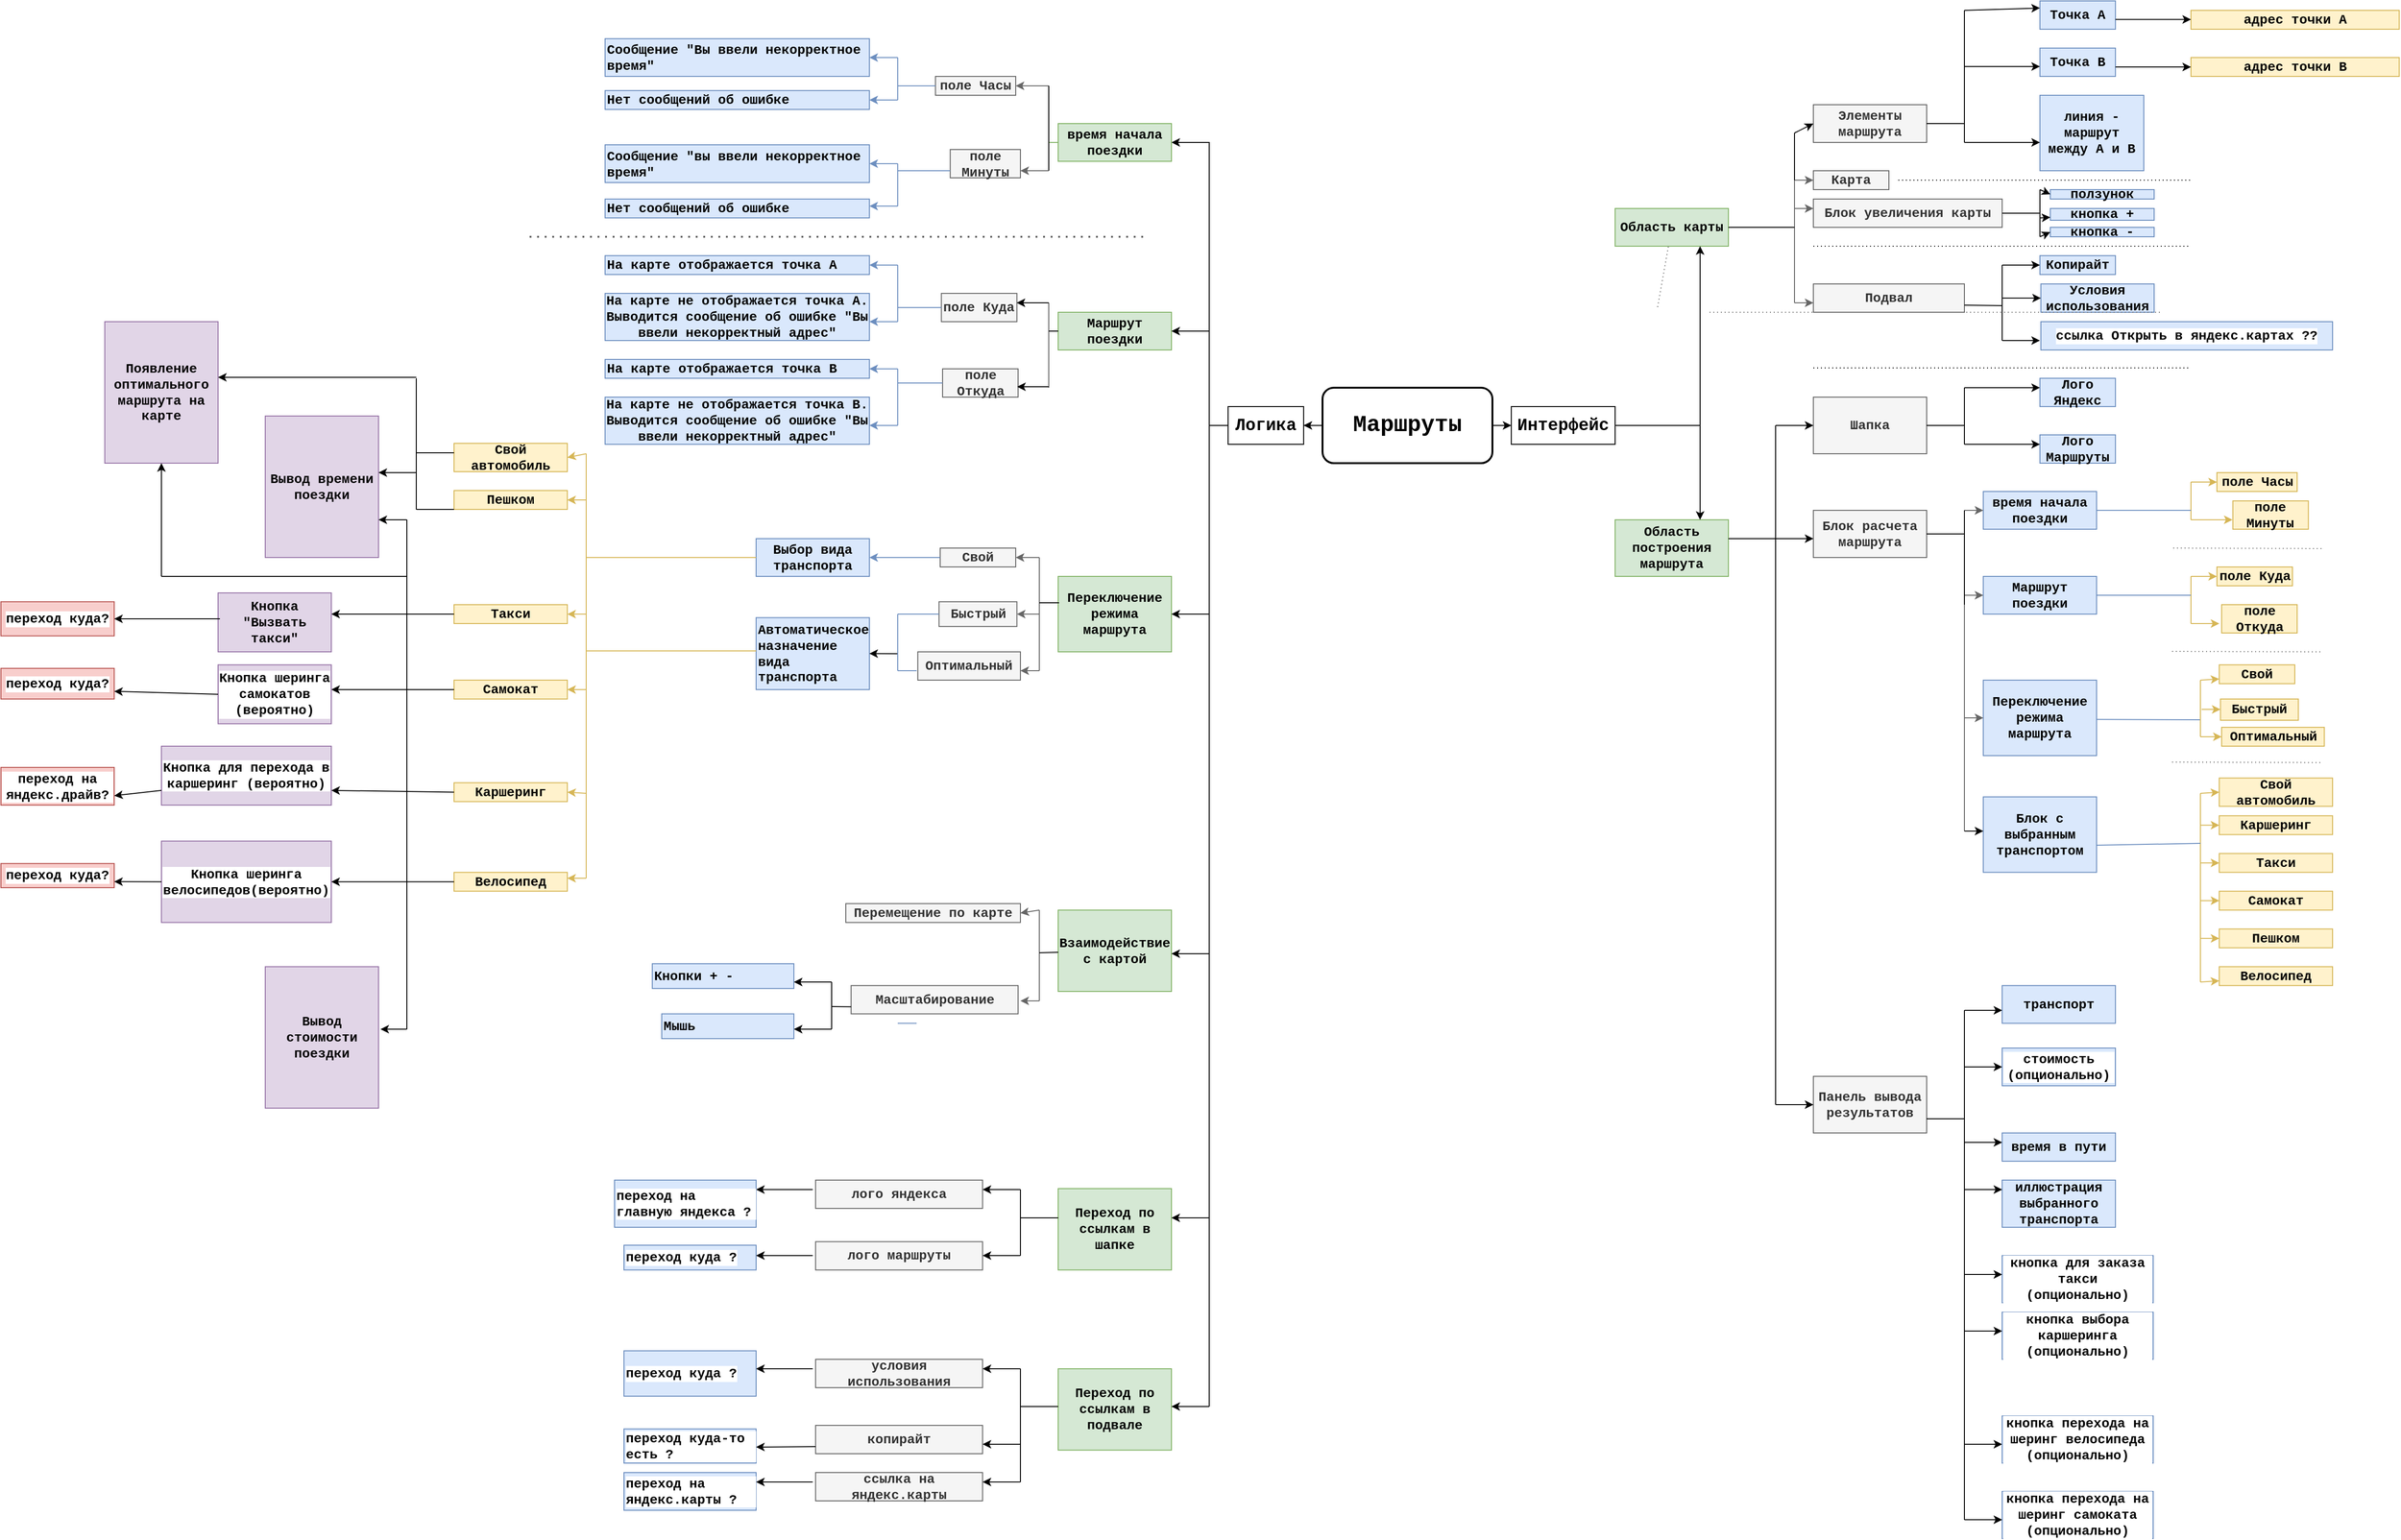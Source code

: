 <mxfile version="13.11.0" type="github">
  <diagram id="2yt0NtMDumFtmLCEQFsJ" name="Страница 1">
    <mxGraphModel dx="2522" dy="1661" grid="1" gridSize="10" guides="1" tooltips="1" connect="1" arrows="1" fold="1" page="1" pageScale="1" pageWidth="827" pageHeight="1169" math="0" shadow="0">
      <root>
        <mxCell id="0" />
        <mxCell id="1" parent="0" />
        <mxCell id="bprUigWmoyp0Zu-9HLlU-3" value="" style="edgeStyle=orthogonalEdgeStyle;rounded=0;orthogonalLoop=1;jettySize=auto;html=1;fontFamily=Courier New;" parent="1" source="bprUigWmoyp0Zu-9HLlU-1" target="bprUigWmoyp0Zu-9HLlU-2" edge="1">
          <mxGeometry relative="1" as="geometry" />
        </mxCell>
        <mxCell id="bprUigWmoyp0Zu-9HLlU-1" value="&lt;font style=&quot;font-size: 24px&quot;&gt;Маршруты&lt;/font&gt;" style="rounded=1;whiteSpace=wrap;html=1;fontFamily=Courier New;fontSize=17;fontStyle=1;labelBackgroundColor=#ffffff;strokeWidth=2;" parent="1" vertex="1">
          <mxGeometry x="360" y="320" width="180" height="80" as="geometry" />
        </mxCell>
        <mxCell id="bprUigWmoyp0Zu-9HLlU-5" value="" style="edgeStyle=orthogonalEdgeStyle;rounded=0;orthogonalLoop=1;jettySize=auto;html=1;fontFamily=Courier New;labelBackgroundColor=none;fontStyle=1" parent="1" source="bprUigWmoyp0Zu-9HLlU-2" target="bprUigWmoyp0Zu-9HLlU-4" edge="1">
          <mxGeometry relative="1" as="geometry">
            <Array as="points">
              <mxPoint x="240" y="60" />
            </Array>
          </mxGeometry>
        </mxCell>
        <mxCell id="bprUigWmoyp0Zu-9HLlU-2" value="Логика" style="rounded=0;whiteSpace=wrap;html=1;fontFamily=Courier New;fontSize=18;fontStyle=1;labelBackgroundColor=none;" parent="1" vertex="1">
          <mxGeometry x="260" y="340" width="80" height="40" as="geometry" />
        </mxCell>
        <mxCell id="bprUigWmoyp0Zu-9HLlU-4" value="время начала поездки" style="rounded=0;whiteSpace=wrap;html=1;fontFamily=Courier New;fontStyle=1;fontSize=14;fillColor=#d5e8d4;strokeColor=#82b366;shadow=0;labelBackgroundColor=none;" parent="1" vertex="1">
          <mxGeometry x="80" y="40" width="120" height="40" as="geometry" />
        </mxCell>
        <mxCell id="bprUigWmoyp0Zu-9HLlU-6" value="поле Часы" style="rounded=0;whiteSpace=wrap;html=1;fontFamily=Courier New;fontSize=14;fillColor=#f5f5f5;strokeColor=#666666;fontColor=#333333;labelBackgroundColor=none;fontStyle=1" parent="1" vertex="1">
          <mxGeometry x="-50" y="-10" width="85" height="20" as="geometry" />
        </mxCell>
        <mxCell id="bprUigWmoyp0Zu-9HLlU-11" value="поле Минуты&lt;br style=&quot;font-size: 14px;&quot;&gt;" style="rounded=0;whiteSpace=wrap;html=1;fontFamily=Courier New;fontSize=14;fillColor=#f5f5f5;strokeColor=#666666;fontColor=#333333;labelBackgroundColor=none;fontStyle=1" parent="1" vertex="1">
          <mxGeometry x="-34.37" y="67.5" width="74.37" height="30" as="geometry" />
        </mxCell>
        <mxCell id="bprUigWmoyp0Zu-9HLlU-14" value="Маршрут поездки" style="rounded=0;whiteSpace=wrap;html=1;fontFamily=Courier New;fontStyle=1;fontSize=14;fillColor=#d5e8d4;strokeColor=#82b366;labelBackgroundColor=none;" parent="1" vertex="1">
          <mxGeometry x="80" y="240" width="120" height="40" as="geometry" />
        </mxCell>
        <mxCell id="bprUigWmoyp0Zu-9HLlU-16" value="поле Откуда" style="rounded=0;whiteSpace=wrap;html=1;fontFamily=Courier New;fontSize=14;fillColor=#f5f5f5;strokeColor=#666666;fontColor=#333333;labelBackgroundColor=none;fontStyle=1" parent="1" vertex="1">
          <mxGeometry x="-42.5" y="300" width="80" height="30" as="geometry" />
        </mxCell>
        <mxCell id="bprUigWmoyp0Zu-9HLlU-18" value="поле Куда" style="rounded=0;whiteSpace=wrap;html=1;fontFamily=Courier New;fontSize=14;fillColor=#f5f5f5;strokeColor=#666666;fontColor=#333333;labelBackgroundColor=none;fontStyle=1" parent="1" vertex="1">
          <mxGeometry x="-43.75" y="220" width="80" height="30" as="geometry" />
        </mxCell>
        <mxCell id="bprUigWmoyp0Zu-9HLlU-22" value="Переключение режима маршрута" style="rounded=0;whiteSpace=wrap;html=1;fontFamily=Courier New;fontSize=14;fontStyle=1;fillColor=#d5e8d4;strokeColor=#82b366;labelBackgroundColor=none;" parent="1" vertex="1">
          <mxGeometry x="80" y="520" width="120" height="80" as="geometry" />
        </mxCell>
        <mxCell id="bprUigWmoyp0Zu-9HLlU-25" value="Оптимальный" style="rounded=0;whiteSpace=wrap;html=1;fontFamily=Courier New;fontSize=14;fontStyle=1;fillColor=#f5f5f5;strokeColor=#666666;fontColor=#333333;labelBackgroundColor=none;" parent="1" vertex="1">
          <mxGeometry x="-68.75" y="600" width="108.75" height="30" as="geometry" />
        </mxCell>
        <mxCell id="bprUigWmoyp0Zu-9HLlU-27" value="Свой" style="rounded=0;whiteSpace=wrap;html=1;fontFamily=Courier New;fontSize=14;fontStyle=1;fillColor=#f5f5f5;strokeColor=#666666;fontColor=#333333;labelBackgroundColor=none;" parent="1" vertex="1">
          <mxGeometry x="-45" y="490" width="80" height="20" as="geometry" />
        </mxCell>
        <mxCell id="bprUigWmoyp0Zu-9HLlU-29" value="Быстрый" style="rounded=0;whiteSpace=wrap;html=1;fontFamily=Courier New;fontSize=14;fontStyle=1;fillColor=#f5f5f5;strokeColor=#666666;fontColor=#333333;labelBackgroundColor=none;" parent="1" vertex="1">
          <mxGeometry x="-46.25" y="546.88" width="82.5" height="26.25" as="geometry" />
        </mxCell>
        <mxCell id="bprUigWmoyp0Zu-9HLlU-46" value="" style="endArrow=none;html=1;fontFamily=Courier New;fontSize=16;" parent="1" edge="1">
          <mxGeometry width="50" height="50" relative="1" as="geometry">
            <mxPoint x="240" y="560" as="sourcePoint" />
            <mxPoint x="240" y="360" as="targetPoint" />
          </mxGeometry>
        </mxCell>
        <mxCell id="bprUigWmoyp0Zu-9HLlU-47" value="" style="endArrow=classic;html=1;fontFamily=Courier New;fontSize=16;entryX=1;entryY=0.5;entryDx=0;entryDy=0;fontStyle=1;labelBackgroundColor=none;" parent="1" target="bprUigWmoyp0Zu-9HLlU-22" edge="1">
          <mxGeometry width="50" height="50" relative="1" as="geometry">
            <mxPoint x="240" y="560" as="sourcePoint" />
            <mxPoint x="250" y="350" as="targetPoint" />
          </mxGeometry>
        </mxCell>
        <mxCell id="bprUigWmoyp0Zu-9HLlU-51" value="" style="endArrow=classic;html=1;fontFamily=Courier New;fontSize=14;entryX=1;entryY=0.5;entryDx=0;entryDy=0;fillColor=#f5f5f5;strokeColor=#666666;labelBackgroundColor=none;fontStyle=1" parent="1" target="bprUigWmoyp0Zu-9HLlU-6" edge="1">
          <mxGeometry width="50" height="50" relative="1" as="geometry">
            <mxPoint x="70" as="sourcePoint" />
            <mxPoint x="464" y="50" as="targetPoint" />
          </mxGeometry>
        </mxCell>
        <mxCell id="bprUigWmoyp0Zu-9HLlU-63" value="" style="endArrow=classic;html=1;fontFamily=Courier New;fontSize=16;entryX=1;entryY=0.5;entryDx=0;entryDy=0;labelBackgroundColor=none;fontStyle=1" parent="1" target="bprUigWmoyp0Zu-9HLlU-14" edge="1">
          <mxGeometry width="50" height="50" relative="1" as="geometry">
            <mxPoint x="240" y="260" as="sourcePoint" />
            <mxPoint x="250" y="350" as="targetPoint" />
          </mxGeometry>
        </mxCell>
        <mxCell id="bprUigWmoyp0Zu-9HLlU-65" value="" style="endArrow=classic;html=1;fontFamily=Courier New;fontSize=14;entryX=1;entryY=0.5;entryDx=0;entryDy=0;fillColor=#f5f5f5;strokeColor=#666666;fontStyle=1;labelBackgroundColor=none;" parent="1" target="bprUigWmoyp0Zu-9HLlU-27" edge="1">
          <mxGeometry width="50" height="50" relative="1" as="geometry">
            <mxPoint x="60" y="500" as="sourcePoint" />
            <mxPoint x="250" y="350" as="targetPoint" />
          </mxGeometry>
        </mxCell>
        <mxCell id="bprUigWmoyp0Zu-9HLlU-66" value="" style="endArrow=classic;html=1;fontFamily=Courier New;fontSize=14;entryX=1;entryY=0.5;entryDx=0;entryDy=0;fillColor=#f5f5f5;strokeColor=#666666;fontStyle=1;labelBackgroundColor=none;" parent="1" target="bprUigWmoyp0Zu-9HLlU-29" edge="1">
          <mxGeometry width="50" height="50" relative="1" as="geometry">
            <mxPoint x="60" y="560" as="sourcePoint" />
            <mxPoint x="250" y="350" as="targetPoint" />
          </mxGeometry>
        </mxCell>
        <mxCell id="bprUigWmoyp0Zu-9HLlU-68" value="" style="endArrow=classic;html=1;fontFamily=Courier New;fontSize=14;fillColor=#f5f5f5;strokeColor=#666666;fontStyle=1;labelBackgroundColor=none;" parent="1" edge="1">
          <mxGeometry relative="1" as="geometry">
            <mxPoint x="60" y="620" as="sourcePoint" />
            <mxPoint x="40" y="620" as="targetPoint" />
          </mxGeometry>
        </mxCell>
        <mxCell id="tOq6qdo8Z2gQ8Yr5aN4T-1" value="" style="endArrow=classic;html=1;fontFamily=Courier New;fontSize=14;exitX=0;exitY=0.5;exitDx=0;exitDy=0;entryX=1;entryY=0.5;entryDx=0;entryDy=0;fontStyle=1;labelBackgroundColor=none;fillColor=#dae8fc;strokeColor=#6c8ebf;" parent="1" source="bprUigWmoyp0Zu-9HLlU-27" target="tOq6qdo8Z2gQ8Yr5aN4T-2" edge="1">
          <mxGeometry width="50" height="50" relative="1" as="geometry">
            <mxPoint x="110" y="420" as="sourcePoint" />
            <mxPoint x="-120" y="500" as="targetPoint" />
          </mxGeometry>
        </mxCell>
        <mxCell id="tOq6qdo8Z2gQ8Yr5aN4T-2" value="Выбор вида транспорта" style="rounded=0;whiteSpace=wrap;html=1;labelBackgroundColor=none;fontFamily=Courier New;fontSize=14;fillColor=#dae8fc;strokeColor=#6c8ebf;fontStyle=1" parent="1" vertex="1">
          <mxGeometry x="-240" y="480" width="120" height="40" as="geometry" />
        </mxCell>
        <mxCell id="tOq6qdo8Z2gQ8Yr5aN4T-6" value="Свой автомобиль" style="rounded=0;whiteSpace=wrap;html=1;labelBackgroundColor=none;fontFamily=Courier New;fontSize=14;fillColor=#fff2cc;strokeColor=#d6b656;fontStyle=1" parent="1" vertex="1">
          <mxGeometry x="-560" y="379" width="120" height="30" as="geometry" />
        </mxCell>
        <mxCell id="tOq6qdo8Z2gQ8Yr5aN4T-12" value="Пешком" style="rounded=0;whiteSpace=wrap;html=1;labelBackgroundColor=none;fontFamily=Courier New;fontSize=14;fillColor=#fff2cc;strokeColor=#d6b656;fontStyle=1" parent="1" vertex="1">
          <mxGeometry x="-560" y="429" width="120" height="20" as="geometry" />
        </mxCell>
        <mxCell id="tOq6qdo8Z2gQ8Yr5aN4T-13" value="Такси" style="rounded=0;whiteSpace=wrap;html=1;labelBackgroundColor=none;fontFamily=Courier New;fontSize=14;fillColor=#fff2cc;strokeColor=#d6b656;fontStyle=1" parent="1" vertex="1">
          <mxGeometry x="-560" y="550.01" width="120" height="20" as="geometry" />
        </mxCell>
        <mxCell id="tOq6qdo8Z2gQ8Yr5aN4T-14" value="Самокат" style="rounded=0;whiteSpace=wrap;html=1;labelBackgroundColor=none;fontFamily=Courier New;fontSize=14;fillColor=#fff2cc;strokeColor=#d6b656;fontStyle=1" parent="1" vertex="1">
          <mxGeometry x="-560" y="630" width="120" height="20" as="geometry" />
        </mxCell>
        <mxCell id="tOq6qdo8Z2gQ8Yr5aN4T-15" value="Велосипед" style="rounded=0;whiteSpace=wrap;html=1;labelBackgroundColor=none;fontFamily=Courier New;fontSize=14;fillColor=#fff2cc;strokeColor=#d6b656;fontStyle=1" parent="1" vertex="1">
          <mxGeometry x="-560" y="833.75" width="120" height="20" as="geometry" />
        </mxCell>
        <mxCell id="tOq6qdo8Z2gQ8Yr5aN4T-16" value="Каршеринг" style="rounded=0;whiteSpace=wrap;html=1;labelBackgroundColor=none;fontFamily=Courier New;fontSize=14;fillColor=#fff2cc;strokeColor=#d6b656;fontStyle=1" parent="1" vertex="1">
          <mxGeometry x="-560" y="738.75" width="120" height="20" as="geometry" />
        </mxCell>
        <mxCell id="tOq6qdo8Z2gQ8Yr5aN4T-20" value="" style="endArrow=none;html=1;fontFamily=Courier New;fontSize=14;entryX=0;entryY=0.5;entryDx=0;entryDy=0;fontStyle=1;labelBackgroundColor=none;fillColor=#fff2cc;strokeColor=#d6b656;" parent="1" target="tOq6qdo8Z2gQ8Yr5aN4T-2" edge="1">
          <mxGeometry width="50" height="50" relative="1" as="geometry">
            <mxPoint x="-420" y="500" as="sourcePoint" />
            <mxPoint x="-140" y="570" as="targetPoint" />
          </mxGeometry>
        </mxCell>
        <mxCell id="tOq6qdo8Z2gQ8Yr5aN4T-21" value="" style="endArrow=none;html=1;fontFamily=Courier New;fontSize=14;fillColor=#fff2cc;strokeColor=#d6b656;fontStyle=1;labelBackgroundColor=none;" parent="1" edge="1">
          <mxGeometry width="50" height="50" relative="1" as="geometry">
            <mxPoint x="-420" y="840" as="sourcePoint" />
            <mxPoint x="-420" y="390" as="targetPoint" />
          </mxGeometry>
        </mxCell>
        <mxCell id="tOq6qdo8Z2gQ8Yr5aN4T-23" value="" style="endArrow=classic;html=1;fontFamily=Courier New;fontSize=14;entryX=1;entryY=0.5;entryDx=0;entryDy=0;fillColor=#fff2cc;strokeColor=#d6b656;fontStyle=1;labelBackgroundColor=none;" parent="1" target="tOq6qdo8Z2gQ8Yr5aN4T-12" edge="1">
          <mxGeometry width="50" height="50" relative="1" as="geometry">
            <mxPoint x="-420" y="439" as="sourcePoint" />
            <mxPoint x="-430" y="420" as="targetPoint" />
          </mxGeometry>
        </mxCell>
        <mxCell id="tOq6qdo8Z2gQ8Yr5aN4T-30" value="На карте отображается точка А" style="rounded=0;whiteSpace=wrap;html=1;labelBackgroundColor=none;fontFamily=Courier New;fontSize=14;align=left;fillColor=#dae8fc;strokeColor=#6c8ebf;fontStyle=1" parent="1" vertex="1">
          <mxGeometry x="-400" y="180" width="280" height="20" as="geometry" />
        </mxCell>
        <mxCell id="tOq6qdo8Z2gQ8Yr5aN4T-32" value="На карте не отображается точка А. Выводится сообщение об ошибке &quot;Вы ввели некорректный адрес&quot;" style="rounded=0;whiteSpace=wrap;html=1;labelBackgroundColor=none;fontFamily=Courier New;fontSize=14;fillColor=#dae8fc;strokeColor=#6c8ebf;fontStyle=1" parent="1" vertex="1">
          <mxGeometry x="-400" y="220" width="280" height="50" as="geometry" />
        </mxCell>
        <mxCell id="tOq6qdo8Z2gQ8Yr5aN4T-37" value="" style="endArrow=classic;html=1;fontFamily=Courier New;fontSize=14;fillColor=#dae8fc;strokeColor=#6c8ebf;labelBackgroundColor=none;fontStyle=1" parent="1" edge="1">
          <mxGeometry width="50" height="50" relative="1" as="geometry">
            <mxPoint x="-90" y="250" as="sourcePoint" />
            <mxPoint x="-120" y="250" as="targetPoint" />
          </mxGeometry>
        </mxCell>
        <mxCell id="tOq6qdo8Z2gQ8Yr5aN4T-38" value="" style="endArrow=classic;html=1;fontFamily=Courier New;fontSize=14;entryX=1;entryY=0.5;entryDx=0;entryDy=0;fillColor=#dae8fc;strokeColor=#6c8ebf;labelBackgroundColor=none;fontStyle=1" parent="1" target="tOq6qdo8Z2gQ8Yr5aN4T-30" edge="1">
          <mxGeometry width="50" height="50" relative="1" as="geometry">
            <mxPoint x="-90" y="190" as="sourcePoint" />
            <mxPoint x="-80" y="260" as="targetPoint" />
          </mxGeometry>
        </mxCell>
        <mxCell id="tOq6qdo8Z2gQ8Yr5aN4T-43" value="Автоматическое назначение вида транспорта" style="rounded=0;whiteSpace=wrap;html=1;labelBackgroundColor=none;fontFamily=Courier New;fontSize=14;align=left;fillColor=#dae8fc;strokeColor=#6c8ebf;fontStyle=1" parent="1" vertex="1">
          <mxGeometry x="-240" y="563.75" width="120" height="76.25" as="geometry" />
        </mxCell>
        <mxCell id="tOq6qdo8Z2gQ8Yr5aN4T-50" value="" style="endArrow=classic;html=1;fontFamily=Courier New;fontSize=14;entryX=1;entryY=0.5;entryDx=0;entryDy=0;fontStyle=1;labelBackgroundColor=none;" parent="1" target="tOq6qdo8Z2gQ8Yr5aN4T-43" edge="1">
          <mxGeometry width="50" height="50" relative="1" as="geometry">
            <mxPoint x="-90" y="602" as="sourcePoint" />
            <mxPoint x="-20" y="560" as="targetPoint" />
          </mxGeometry>
        </mxCell>
        <mxCell id="tOq6qdo8Z2gQ8Yr5aN4T-55" value="Интерфейс" style="rounded=0;whiteSpace=wrap;html=1;fontFamily=Courier New;fontSize=18;fontStyle=1;labelBackgroundColor=none;" parent="1" vertex="1">
          <mxGeometry x="560" y="340" width="110" height="40" as="geometry" />
        </mxCell>
        <mxCell id="tOq6qdo8Z2gQ8Yr5aN4T-56" value="" style="endArrow=classic;html=1;fontFamily=Courier New;fontSize=14;exitX=1;exitY=0.5;exitDx=0;exitDy=0;labelBackgroundColor=none;" parent="1" source="bprUigWmoyp0Zu-9HLlU-1" target="tOq6qdo8Z2gQ8Yr5aN4T-55" edge="1">
          <mxGeometry width="50" height="50" relative="1" as="geometry">
            <mxPoint x="480" y="330" as="sourcePoint" />
            <mxPoint x="530" y="280" as="targetPoint" />
          </mxGeometry>
        </mxCell>
        <mxCell id="tOq6qdo8Z2gQ8Yr5aN4T-57" value="" style="endArrow=none;html=1;fontFamily=Courier New;fontSize=14;entryX=1;entryY=0.5;entryDx=0;entryDy=0;labelBackgroundColor=none;" parent="1" target="tOq6qdo8Z2gQ8Yr5aN4T-55" edge="1">
          <mxGeometry width="50" height="50" relative="1" as="geometry">
            <mxPoint x="680" y="360" as="sourcePoint" />
            <mxPoint x="530" y="280" as="targetPoint" />
          </mxGeometry>
        </mxCell>
        <mxCell id="tOq6qdo8Z2gQ8Yr5aN4T-61" value="Карта" style="rounded=0;whiteSpace=wrap;html=1;labelBackgroundColor=none;fontFamily=Courier New;fontSize=14;align=center;fontStyle=1;fillColor=#f5f5f5;strokeColor=#666666;fontColor=#333333;" parent="1" vertex="1">
          <mxGeometry x="880" y="90" width="80" height="20" as="geometry" />
        </mxCell>
        <mxCell id="tOq6qdo8Z2gQ8Yr5aN4T-62" value="Блок увеличения карты" style="rounded=0;whiteSpace=wrap;html=1;labelBackgroundColor=none;fontFamily=Courier New;fontSize=14;align=center;fontStyle=1;fillColor=#f5f5f5;strokeColor=#666666;fontColor=#333333;" parent="1" vertex="1">
          <mxGeometry x="880" y="120" width="200" height="30" as="geometry" />
        </mxCell>
        <mxCell id="tOq6qdo8Z2gQ8Yr5aN4T-63" value="Копирайт" style="rounded=0;whiteSpace=wrap;html=1;labelBackgroundColor=none;fontFamily=Courier New;fontSize=14;align=center;fontStyle=1;fillColor=#dae8fc;strokeColor=#6c8ebf;" parent="1" vertex="1">
          <mxGeometry x="1120" y="180" width="80" height="20" as="geometry" />
        </mxCell>
        <mxCell id="tOq6qdo8Z2gQ8Yr5aN4T-64" value="Условия использования" style="rounded=0;whiteSpace=wrap;html=1;labelBackgroundColor=none;fontFamily=Courier New;fontSize=14;align=center;fontStyle=1;fillColor=#dae8fc;strokeColor=#6c8ebf;" parent="1" vertex="1">
          <mxGeometry x="1121" y="210" width="120" height="30" as="geometry" />
        </mxCell>
        <mxCell id="tOq6qdo8Z2gQ8Yr5aN4T-72" value="" style="endArrow=none;html=1;fontFamily=Courier New;fontSize=14;fillColor=#f5f5f5;strokeColor=#666666;labelBackgroundColor=none;" parent="1" edge="1">
          <mxGeometry width="50" height="50" relative="1" as="geometry">
            <mxPoint x="860" y="230" as="sourcePoint" />
            <mxPoint x="860" y="100" as="targetPoint" />
          </mxGeometry>
        </mxCell>
        <mxCell id="tOq6qdo8Z2gQ8Yr5aN4T-75" value="" style="endArrow=classic;html=1;fontFamily=Courier New;fontSize=14;fillColor=#f5f5f5;strokeColor=#666666;labelBackgroundColor=none;" parent="1" edge="1">
          <mxGeometry width="50" height="50" relative="1" as="geometry">
            <mxPoint x="860" y="230" as="sourcePoint" />
            <mxPoint x="880" y="230" as="targetPoint" />
          </mxGeometry>
        </mxCell>
        <mxCell id="tOq6qdo8Z2gQ8Yr5aN4T-77" value="" style="endArrow=classic;html=1;fontFamily=Courier New;fontSize=14;fillColor=#f5f5f5;strokeColor=#666666;labelBackgroundColor=none;" parent="1" edge="1">
          <mxGeometry width="50" height="50" relative="1" as="geometry">
            <mxPoint x="860" y="130" as="sourcePoint" />
            <mxPoint x="880" y="130" as="targetPoint" />
          </mxGeometry>
        </mxCell>
        <mxCell id="tOq6qdo8Z2gQ8Yr5aN4T-78" value="" style="endArrow=classic;html=1;fontFamily=Courier New;fontSize=14;entryX=0;entryY=0.5;entryDx=0;entryDy=0;fillColor=#f5f5f5;strokeColor=#666666;labelBackgroundColor=none;" parent="1" target="tOq6qdo8Z2gQ8Yr5aN4T-61" edge="1">
          <mxGeometry width="50" height="50" relative="1" as="geometry">
            <mxPoint x="860" y="100" as="sourcePoint" />
            <mxPoint x="890" y="140" as="targetPoint" />
          </mxGeometry>
        </mxCell>
        <mxCell id="tOq6qdo8Z2gQ8Yr5aN4T-82" value="" style="endArrow=none;html=1;fontFamily=Courier New;fontSize=14;fillColor=#dae8fc;strokeColor=#6c8ebf;labelBackgroundColor=none;" parent="1" edge="1">
          <mxGeometry width="50" height="50" relative="1" as="geometry">
            <mxPoint x="860" y="130" as="sourcePoint" />
            <mxPoint x="860" y="130" as="targetPoint" />
          </mxGeometry>
        </mxCell>
        <mxCell id="tOq6qdo8Z2gQ8Yr5aN4T-84" value="время начала поездки" style="rounded=0;whiteSpace=wrap;html=1;fontFamily=Courier New;fontStyle=1;fontSize=14;fillColor=#dae8fc;strokeColor=#6c8ebf;labelBackgroundColor=none;" parent="1" vertex="1">
          <mxGeometry x="1060" y="430" width="120" height="40" as="geometry" />
        </mxCell>
        <mxCell id="tOq6qdo8Z2gQ8Yr5aN4T-85" value="&lt;span style=&quot;&quot;&gt;поле Часы&lt;/span&gt;" style="rounded=0;whiteSpace=wrap;html=1;fontFamily=Courier New;fontSize=14;fillColor=#fff2cc;strokeColor=#d6b656;labelBackgroundColor=none;fontStyle=1" parent="1" vertex="1">
          <mxGeometry x="1307.5" y="410" width="85" height="20" as="geometry" />
        </mxCell>
        <mxCell id="tOq6qdo8Z2gQ8Yr5aN4T-86" style="edgeStyle=orthogonalEdgeStyle;rounded=0;orthogonalLoop=1;jettySize=auto;html=1;fontFamily=Courier New;fontSize=14;fillColor=#f5f5f5;strokeColor=#666666;labelBackgroundColor=none;" parent="1" edge="1">
          <mxGeometry relative="1" as="geometry">
            <mxPoint x="1060" y="450" as="targetPoint" />
            <mxPoint x="1040" y="450" as="sourcePoint" />
          </mxGeometry>
        </mxCell>
        <mxCell id="tOq6qdo8Z2gQ8Yr5aN4T-87" value="&lt;span style=&quot;&quot;&gt;поле Минуты&lt;/span&gt;" style="rounded=0;whiteSpace=wrap;html=1;fontFamily=Courier New;fontSize=14;fillColor=#fff2cc;strokeColor=#d6b656;labelBackgroundColor=none;fontStyle=1" parent="1" vertex="1">
          <mxGeometry x="1324.38" y="440" width="80" height="30" as="geometry" />
        </mxCell>
        <mxCell id="tOq6qdo8Z2gQ8Yr5aN4T-88" value="" style="endArrow=classic;html=1;fontFamily=Courier New;fontSize=14;fillColor=#fff2cc;strokeColor=#d6b656;labelBackgroundColor=none;" parent="1" edge="1">
          <mxGeometry width="50" height="50" relative="1" as="geometry">
            <mxPoint x="1280" y="460" as="sourcePoint" />
            <mxPoint x="1324" y="460" as="targetPoint" />
          </mxGeometry>
        </mxCell>
        <mxCell id="tOq6qdo8Z2gQ8Yr5aN4T-89" value="" style="endArrow=classic;html=1;fontFamily=Courier New;fontSize=14;entryX=0;entryY=0.5;entryDx=0;entryDy=0;fillColor=#fff2cc;strokeColor=#d6b656;labelBackgroundColor=none;" parent="1" target="tOq6qdo8Z2gQ8Yr5aN4T-85" edge="1">
          <mxGeometry width="50" height="50" relative="1" as="geometry">
            <mxPoint x="1280" y="420" as="sourcePoint" />
            <mxPoint x="1669" y="520" as="targetPoint" />
          </mxGeometry>
        </mxCell>
        <mxCell id="tOq6qdo8Z2gQ8Yr5aN4T-90" value="Маршрут поездки" style="rounded=0;whiteSpace=wrap;html=1;fontFamily=Courier New;fontStyle=1;fontSize=14;fillColor=#dae8fc;strokeColor=#6c8ebf;labelBackgroundColor=none;" parent="1" vertex="1">
          <mxGeometry x="1060" y="520" width="120" height="40" as="geometry" />
        </mxCell>
        <mxCell id="tOq6qdo8Z2gQ8Yr5aN4T-91" value="поле Откуда" style="rounded=0;whiteSpace=wrap;html=1;fontFamily=Courier New;fontSize=14;fillColor=#fff2cc;strokeColor=#d6b656;labelBackgroundColor=none;fontStyle=1" parent="1" vertex="1">
          <mxGeometry x="1312.5" y="550" width="80" height="30" as="geometry" />
        </mxCell>
        <mxCell id="tOq6qdo8Z2gQ8Yr5aN4T-92" value="&lt;span style=&quot;&quot;&gt;поле Куда&lt;/span&gt;" style="rounded=0;whiteSpace=wrap;html=1;fontFamily=Courier New;fontSize=14;fillColor=#fff2cc;strokeColor=#d6b656;labelBackgroundColor=none;fontStyle=1" parent="1" vertex="1">
          <mxGeometry x="1307.5" y="510" width="80" height="20" as="geometry" />
        </mxCell>
        <mxCell id="tOq6qdo8Z2gQ8Yr5aN4T-93" value="" style="endArrow=classic;html=1;fontFamily=Courier New;fontSize=14;entryX=0;entryY=0.5;entryDx=0;entryDy=0;fillColor=#fff2cc;strokeColor=#d6b656;labelBackgroundColor=none;" parent="1" target="tOq6qdo8Z2gQ8Yr5aN4T-92" edge="1">
          <mxGeometry relative="1" as="geometry">
            <mxPoint x="1280" y="520" as="sourcePoint" />
            <mxPoint x="1340" y="663.75" as="targetPoint" />
          </mxGeometry>
        </mxCell>
        <mxCell id="tOq6qdo8Z2gQ8Yr5aN4T-95" value="Переключение режима маршрута" style="rounded=0;whiteSpace=wrap;html=1;fontFamily=Courier New;fontSize=14;fontStyle=1;fillColor=#dae8fc;strokeColor=#6c8ebf;labelBackgroundColor=none;" parent="1" vertex="1">
          <mxGeometry x="1060" y="630" width="120" height="80" as="geometry" />
        </mxCell>
        <mxCell id="tOq6qdo8Z2gQ8Yr5aN4T-97" value="Свой" style="rounded=0;whiteSpace=wrap;html=1;fontFamily=Courier New;fontSize=14;fontStyle=1;fillColor=#fff2cc;strokeColor=#d6b656;labelBackgroundColor=none;" parent="1" vertex="1">
          <mxGeometry x="1310" y="613.75" width="80" height="20" as="geometry" />
        </mxCell>
        <mxCell id="tOq6qdo8Z2gQ8Yr5aN4T-98" value="Быстрый" style="rounded=0;whiteSpace=wrap;html=1;fontFamily=Courier New;fontSize=14;fontStyle=1;fillColor=#fff2cc;strokeColor=#d6b656;labelBackgroundColor=none;" parent="1" vertex="1">
          <mxGeometry x="1311.25" y="650" width="82.5" height="22.5" as="geometry" />
        </mxCell>
        <mxCell id="tOq6qdo8Z2gQ8Yr5aN4T-102" value="Свой автомобиль" style="rounded=0;whiteSpace=wrap;html=1;labelBackgroundColor=none;fontFamily=Courier New;fontSize=14;fillColor=#fff2cc;strokeColor=#d6b656;fontStyle=1" parent="1" vertex="1">
          <mxGeometry x="1310" y="733.75" width="120" height="30" as="geometry" />
        </mxCell>
        <mxCell id="tOq6qdo8Z2gQ8Yr5aN4T-103" value="Каршеринг" style="rounded=0;whiteSpace=wrap;html=1;labelBackgroundColor=none;fontFamily=Courier New;fontSize=14;fillColor=#fff2cc;strokeColor=#d6b656;fontStyle=1" parent="1" vertex="1">
          <mxGeometry x="1310" y="773.75" width="120" height="20" as="geometry" />
        </mxCell>
        <mxCell id="tOq6qdo8Z2gQ8Yr5aN4T-104" value="Такси" style="rounded=0;whiteSpace=wrap;html=1;labelBackgroundColor=none;fontFamily=Courier New;fontSize=14;fillColor=#fff2cc;strokeColor=#d6b656;fontStyle=1" parent="1" vertex="1">
          <mxGeometry x="1310" y="813.75" width="120" height="20" as="geometry" />
        </mxCell>
        <mxCell id="tOq6qdo8Z2gQ8Yr5aN4T-105" value="Самокат" style="rounded=0;whiteSpace=wrap;html=1;labelBackgroundColor=none;fontFamily=Courier New;fontSize=14;fillColor=#fff2cc;strokeColor=#d6b656;fontStyle=1" parent="1" vertex="1">
          <mxGeometry x="1310" y="853.75" width="120" height="20" as="geometry" />
        </mxCell>
        <mxCell id="tOq6qdo8Z2gQ8Yr5aN4T-106" value="Велосипед" style="rounded=0;whiteSpace=wrap;html=1;labelBackgroundColor=none;fontFamily=Courier New;fontSize=14;fillColor=#fff2cc;strokeColor=#d6b656;fontStyle=1" parent="1" vertex="1">
          <mxGeometry x="1310" y="933.75" width="120" height="20" as="geometry" />
        </mxCell>
        <mxCell id="tOq6qdo8Z2gQ8Yr5aN4T-107" value="Пешком" style="rounded=0;whiteSpace=wrap;html=1;labelBackgroundColor=none;fontFamily=Courier New;fontSize=14;fillColor=#fff2cc;strokeColor=#d6b656;fontStyle=1" parent="1" vertex="1">
          <mxGeometry x="1310" y="893.75" width="120" height="20" as="geometry" />
        </mxCell>
        <mxCell id="tOq6qdo8Z2gQ8Yr5aN4T-108" value="" style="endArrow=none;html=1;fontFamily=Courier New;fontSize=14;fillColor=#fff2cc;strokeColor=#d6b656;labelBackgroundColor=none;rounded=0;" parent="1" edge="1">
          <mxGeometry width="50" height="50" relative="1" as="geometry">
            <mxPoint x="1290" y="950" as="sourcePoint" />
            <mxPoint x="1290" y="750" as="targetPoint" />
            <Array as="points" />
          </mxGeometry>
        </mxCell>
        <mxCell id="tOq6qdo8Z2gQ8Yr5aN4T-117" value="" style="endArrow=classic;html=1;fontFamily=Courier New;fontSize=14;entryX=0;entryY=0.5;entryDx=0;entryDy=0;fillColor=#fff2cc;strokeColor=#d6b656;labelBackgroundColor=none;" parent="1" target="tOq6qdo8Z2gQ8Yr5aN4T-103" edge="1">
          <mxGeometry width="50" height="50" relative="1" as="geometry">
            <mxPoint x="1290" y="783.75" as="sourcePoint" />
            <mxPoint x="1320" y="763.75" as="targetPoint" />
          </mxGeometry>
        </mxCell>
        <mxCell id="tOq6qdo8Z2gQ8Yr5aN4T-118" value="" style="endArrow=classic;html=1;fontFamily=Courier New;fontSize=14;entryX=0;entryY=0.5;entryDx=0;entryDy=0;fillColor=#fff2cc;strokeColor=#d6b656;labelBackgroundColor=none;" parent="1" target="tOq6qdo8Z2gQ8Yr5aN4T-104" edge="1">
          <mxGeometry width="50" height="50" relative="1" as="geometry">
            <mxPoint x="1290" y="823.75" as="sourcePoint" />
            <mxPoint x="1310" y="873.5" as="targetPoint" />
          </mxGeometry>
        </mxCell>
        <mxCell id="tOq6qdo8Z2gQ8Yr5aN4T-122" value="Блок с выбранным транспортом" style="rounded=0;whiteSpace=wrap;html=1;fontFamily=Courier New;fontSize=14;fontStyle=1;fillColor=#dae8fc;strokeColor=#6c8ebf;labelBackgroundColor=none;" parent="1" vertex="1">
          <mxGeometry x="1060" y="753.75" width="120" height="80" as="geometry" />
        </mxCell>
        <mxCell id="tOq6qdo8Z2gQ8Yr5aN4T-123" value="" style="endArrow=none;html=1;fontFamily=Courier New;fontSize=14;fillColor=#dae8fc;strokeColor=#6c8ebf;labelBackgroundColor=none;exitX=1;exitY=0.641;exitDx=0;exitDy=0;exitPerimeter=0;" parent="1" edge="1" source="tOq6qdo8Z2gQ8Yr5aN4T-122">
          <mxGeometry width="50" height="50" relative="1" as="geometry">
            <mxPoint x="1190" y="803" as="sourcePoint" />
            <mxPoint x="1290" y="803" as="targetPoint" />
          </mxGeometry>
        </mxCell>
        <mxCell id="tOq6qdo8Z2gQ8Yr5aN4T-127" value="" style="endArrow=none;html=1;fontFamily=Courier New;fontSize=14;fillColor=#dae8fc;strokeColor=#6c8ebf;labelBackgroundColor=none;" parent="1" edge="1">
          <mxGeometry width="50" height="50" relative="1" as="geometry">
            <mxPoint x="1290" y="672" as="sourcePoint" />
            <mxPoint x="1180" y="671.63" as="targetPoint" />
          </mxGeometry>
        </mxCell>
        <mxCell id="tOq6qdo8Z2gQ8Yr5aN4T-130" value="" style="endArrow=classic;html=1;fontFamily=Courier New;fontSize=14;entryX=0;entryY=0.5;entryDx=0;entryDy=0;fillColor=#fff2cc;strokeColor=#d6b656;labelBackgroundColor=none;" parent="1" target="tOq6qdo8Z2gQ8Yr5aN4T-96" edge="1">
          <mxGeometry width="50" height="50" relative="1" as="geometry">
            <mxPoint x="1290" y="690" as="sourcePoint" />
            <mxPoint x="1280" y="890" as="targetPoint" />
          </mxGeometry>
        </mxCell>
        <mxCell id="tOq6qdo8Z2gQ8Yr5aN4T-96" value="Оптимальный" style="rounded=0;whiteSpace=wrap;html=1;fontFamily=Courier New;fontSize=14;fontStyle=1;fillColor=#fff2cc;strokeColor=#d6b656;labelBackgroundColor=none;" parent="1" vertex="1">
          <mxGeometry x="1312.5" y="680" width="108.75" height="20" as="geometry" />
        </mxCell>
        <mxCell id="tOq6qdo8Z2gQ8Yr5aN4T-132" value="" style="endArrow=classic;html=1;fontFamily=Courier New;fontSize=14;fillColor=#fff2cc;strokeColor=#d6b656;labelBackgroundColor=none;" parent="1" edge="1">
          <mxGeometry width="50" height="50" relative="1" as="geometry">
            <mxPoint x="1291.25" y="661" as="sourcePoint" />
            <mxPoint x="1311.25" y="661" as="targetPoint" />
          </mxGeometry>
        </mxCell>
        <mxCell id="tOq6qdo8Z2gQ8Yr5aN4T-133" value="" style="endArrow=classic;html=1;fontFamily=Courier New;fontSize=14;entryX=0;entryY=0.75;entryDx=0;entryDy=0;fillColor=#fff2cc;strokeColor=#d6b656;labelBackgroundColor=none;" parent="1" target="tOq6qdo8Z2gQ8Yr5aN4T-97" edge="1">
          <mxGeometry width="50" height="50" relative="1" as="geometry">
            <mxPoint x="1290" y="630" as="sourcePoint" />
            <mxPoint x="1320" y="730" as="targetPoint" />
          </mxGeometry>
        </mxCell>
        <mxCell id="AMXs057CgpVHMIE-D2bi-1" value="" style="endArrow=none;html=1;fillColor=#fff2cc;strokeColor=#d6b656;labelBackgroundColor=none;" parent="1" edge="1">
          <mxGeometry width="50" height="50" relative="1" as="geometry">
            <mxPoint x="1280" y="570" as="sourcePoint" />
            <mxPoint x="1280" y="520" as="targetPoint" />
          </mxGeometry>
        </mxCell>
        <mxCell id="AMXs057CgpVHMIE-D2bi-2" value="" style="endArrow=none;html=1;exitX=1;exitY=0.5;exitDx=0;exitDy=0;fillColor=#dae8fc;strokeColor=#6c8ebf;labelBackgroundColor=none;" parent="1" source="tOq6qdo8Z2gQ8Yr5aN4T-90" edge="1">
          <mxGeometry width="50" height="50" relative="1" as="geometry">
            <mxPoint x="1100" y="830" as="sourcePoint" />
            <mxPoint x="1280" y="540" as="targetPoint" />
          </mxGeometry>
        </mxCell>
        <mxCell id="AMXs057CgpVHMIE-D2bi-3" value="" style="endArrow=none;html=1;fillColor=#fff2cc;strokeColor=#d6b656;labelBackgroundColor=none;" parent="1" edge="1">
          <mxGeometry width="50" height="50" relative="1" as="geometry">
            <mxPoint x="1280" y="460" as="sourcePoint" />
            <mxPoint x="1280" y="420" as="targetPoint" />
          </mxGeometry>
        </mxCell>
        <mxCell id="AMXs057CgpVHMIE-D2bi-4" value="" style="endArrow=none;html=1;entryX=1;entryY=0.5;entryDx=0;entryDy=0;fillColor=#dae8fc;strokeColor=#6c8ebf;labelBackgroundColor=none;" parent="1" target="tOq6qdo8Z2gQ8Yr5aN4T-84" edge="1">
          <mxGeometry width="50" height="50" relative="1" as="geometry">
            <mxPoint x="1280" y="450" as="sourcePoint" />
            <mxPoint x="1150" y="580" as="targetPoint" />
          </mxGeometry>
        </mxCell>
        <mxCell id="AMXs057CgpVHMIE-D2bi-6" value="" style="endArrow=none;html=1;entryX=0;entryY=0.5;entryDx=0;entryDy=0;fillColor=#d5e8d4;strokeColor=#82b366;labelBackgroundColor=none;fontStyle=1" parent="1" target="bprUigWmoyp0Zu-9HLlU-4" edge="1">
          <mxGeometry width="50" height="50" relative="1" as="geometry">
            <mxPoint x="70" y="60" as="sourcePoint" />
            <mxPoint x="60" y="80" as="targetPoint" />
          </mxGeometry>
        </mxCell>
        <mxCell id="AMXs057CgpVHMIE-D2bi-7" value="" style="endArrow=none;html=1;fillColor=#f5f5f5;strokeColor=#666666;labelBackgroundColor=none;fontStyle=1" parent="1" edge="1">
          <mxGeometry width="50" height="50" relative="1" as="geometry">
            <mxPoint x="70" y="320" as="sourcePoint" />
            <mxPoint x="70" y="230" as="targetPoint" />
          </mxGeometry>
        </mxCell>
        <mxCell id="AMXs057CgpVHMIE-D2bi-8" value="" style="endArrow=none;html=1;entryX=0;entryY=0.5;entryDx=0;entryDy=0;labelBackgroundColor=none;fontStyle=1" parent="1" target="bprUigWmoyp0Zu-9HLlU-14" edge="1">
          <mxGeometry width="50" height="50" relative="1" as="geometry">
            <mxPoint x="70" y="260" as="sourcePoint" />
            <mxPoint x="60" y="180" as="targetPoint" />
          </mxGeometry>
        </mxCell>
        <mxCell id="AMXs057CgpVHMIE-D2bi-9" value="" style="endArrow=none;html=1;fillColor=#f5f5f5;strokeColor=#666666;fontStyle=1;labelBackgroundColor=none;" parent="1" edge="1">
          <mxGeometry width="50" height="50" relative="1" as="geometry">
            <mxPoint x="60" y="620" as="sourcePoint" />
            <mxPoint x="60" y="500" as="targetPoint" />
          </mxGeometry>
        </mxCell>
        <mxCell id="AMXs057CgpVHMIE-D2bi-10" value="" style="endArrow=none;html=1;entryX=0.008;entryY=0.35;entryDx=0;entryDy=0;entryPerimeter=0;fontStyle=1;labelBackgroundColor=none;" parent="1" target="bprUigWmoyp0Zu-9HLlU-22" edge="1">
          <mxGeometry width="50" height="50" relative="1" as="geometry">
            <mxPoint x="60" y="548" as="sourcePoint" />
            <mxPoint x="60" y="480" as="targetPoint" />
          </mxGeometry>
        </mxCell>
        <mxCell id="AMXs057CgpVHMIE-D2bi-12" value="" style="endArrow=none;html=1;fillColor=#dae8fc;strokeColor=#6c8ebf;fontStyle=1;labelBackgroundColor=none;" parent="1" edge="1">
          <mxGeometry width="50" height="50" relative="1" as="geometry">
            <mxPoint x="-90" y="620" as="sourcePoint" />
            <mxPoint x="-90" y="560" as="targetPoint" />
          </mxGeometry>
        </mxCell>
        <mxCell id="AMXs057CgpVHMIE-D2bi-14" value="" style="endArrow=none;html=1;entryX=0;entryY=0.5;entryDx=0;entryDy=0;fillColor=#dae8fc;strokeColor=#6c8ebf;fontStyle=1;labelBackgroundColor=none;" parent="1" target="bprUigWmoyp0Zu-9HLlU-29" edge="1">
          <mxGeometry width="50" height="50" relative="1" as="geometry">
            <mxPoint x="-90" y="560" as="sourcePoint" />
            <mxPoint x="60" y="480" as="targetPoint" />
          </mxGeometry>
        </mxCell>
        <mxCell id="AMXs057CgpVHMIE-D2bi-15" value="" style="endArrow=none;html=1;fillColor=#dae8fc;strokeColor=#6c8ebf;labelBackgroundColor=none;fontStyle=1" parent="1" edge="1">
          <mxGeometry width="50" height="50" relative="1" as="geometry">
            <mxPoint x="-90" y="250" as="sourcePoint" />
            <mxPoint x="-90" y="190" as="targetPoint" />
          </mxGeometry>
        </mxCell>
        <mxCell id="AMXs057CgpVHMIE-D2bi-20" value="" style="endArrow=none;html=1;fillColor=#f5f5f5;strokeColor=#666666;labelBackgroundColor=none;" parent="1" edge="1">
          <mxGeometry width="50" height="50" relative="1" as="geometry">
            <mxPoint x="1040" y="790" as="sourcePoint" />
            <mxPoint x="1040" y="550" as="targetPoint" />
          </mxGeometry>
        </mxCell>
        <mxCell id="AMXs057CgpVHMIE-D2bi-22" value="" style="endArrow=classic;html=1;entryX=0;entryY=0.5;entryDx=0;entryDy=0;fillColor=#f5f5f5;strokeColor=#666666;labelBackgroundColor=none;" parent="1" target="tOq6qdo8Z2gQ8Yr5aN4T-90" edge="1">
          <mxGeometry width="50" height="50" relative="1" as="geometry">
            <mxPoint x="1040" y="540" as="sourcePoint" />
            <mxPoint x="1110" y="640" as="targetPoint" />
          </mxGeometry>
        </mxCell>
        <mxCell id="AMXs057CgpVHMIE-D2bi-23" value="" style="endArrow=classic;html=1;fillColor=#f5f5f5;strokeColor=#666666;labelBackgroundColor=none;entryX=0;entryY=0.5;entryDx=0;entryDy=0;" parent="1" target="tOq6qdo8Z2gQ8Yr5aN4T-95" edge="1">
          <mxGeometry width="50" height="50" relative="1" as="geometry">
            <mxPoint x="1040" y="670" as="sourcePoint" />
            <mxPoint x="1110" y="740" as="targetPoint" />
          </mxGeometry>
        </mxCell>
        <mxCell id="NtQ423EBmzJ1Fg9A84gU-2" value="Область построения маршрута" style="rounded=0;whiteSpace=wrap;html=1;fontFamily=Courier New;fontSize=14;fontStyle=1;fillColor=#d5e8d4;strokeColor=#82b366;labelBackgroundColor=none;" parent="1" vertex="1">
          <mxGeometry x="670" y="460" width="120" height="60" as="geometry" />
        </mxCell>
        <mxCell id="NtQ423EBmzJ1Fg9A84gU-6" value="" style="endArrow=none;dashed=1;html=1;dashPattern=1 3;strokeWidth=1;labelBackgroundColor=none;fillColor=#f5f5f5;strokeColor=#666666;" parent="1" edge="1">
          <mxGeometry width="50" height="50" relative="1" as="geometry">
            <mxPoint x="1260" y="599.5" as="sourcePoint" />
            <mxPoint x="1420" y="600" as="targetPoint" />
          </mxGeometry>
        </mxCell>
        <mxCell id="TJxVORBxjSYpZUYXprCH-9" value="" style="endArrow=none;html=1;fillColor=#dae8fc;strokeColor=#6c8ebf;labelBackgroundColor=none;fontStyle=1;exitX=0;exitY=0.5;exitDx=0;exitDy=0;" parent="1" source="bprUigWmoyp0Zu-9HLlU-18" edge="1">
          <mxGeometry width="50" height="50" relative="1" as="geometry">
            <mxPoint x="-80" y="260" as="sourcePoint" />
            <mxPoint x="-90" y="235" as="targetPoint" />
          </mxGeometry>
        </mxCell>
        <mxCell id="TJxVORBxjSYpZUYXprCH-10" value="" style="endArrow=none;html=1;fillColor=#dae8fc;strokeColor=#6c8ebf;labelBackgroundColor=none;fontStyle=1;exitX=0;exitY=0.5;exitDx=0;exitDy=0;" parent="1" source="bprUigWmoyp0Zu-9HLlU-16" edge="1">
          <mxGeometry width="50" height="50" relative="1" as="geometry">
            <mxPoint x="-33.75" y="245" as="sourcePoint" />
            <mxPoint x="-90" y="315" as="targetPoint" />
          </mxGeometry>
        </mxCell>
        <mxCell id="TJxVORBxjSYpZUYXprCH-11" value="" style="endArrow=classic;html=1;strokeWidth=1;entryX=0.988;entryY=0.633;entryDx=0;entryDy=0;entryPerimeter=0;" parent="1" target="bprUigWmoyp0Zu-9HLlU-16" edge="1">
          <mxGeometry width="50" height="50" relative="1" as="geometry">
            <mxPoint x="70" y="319" as="sourcePoint" />
            <mxPoint x="80" y="390" as="targetPoint" />
          </mxGeometry>
        </mxCell>
        <mxCell id="TJxVORBxjSYpZUYXprCH-12" value="" style="endArrow=classic;html=1;strokeWidth=1;" parent="1" edge="1">
          <mxGeometry width="50" height="50" relative="1" as="geometry">
            <mxPoint x="70" y="230" as="sourcePoint" />
            <mxPoint x="36" y="230" as="targetPoint" />
          </mxGeometry>
        </mxCell>
        <mxCell id="TJxVORBxjSYpZUYXprCH-13" value="" style="endArrow=none;html=1;strokeWidth=1;" parent="1" edge="1">
          <mxGeometry width="50" height="50" relative="1" as="geometry">
            <mxPoint x="1040" y="550" as="sourcePoint" />
            <mxPoint x="1040" y="450" as="targetPoint" />
          </mxGeometry>
        </mxCell>
        <mxCell id="TJxVORBxjSYpZUYXprCH-16" value="" style="endArrow=classic;html=1;fontFamily=Courier New;fontSize=14;entryX=0;entryY=0.5;entryDx=0;entryDy=0;fillColor=#fff2cc;strokeColor=#d6b656;labelBackgroundColor=none;" parent="1" target="tOq6qdo8Z2gQ8Yr5aN4T-105" edge="1">
          <mxGeometry width="50" height="50" relative="1" as="geometry">
            <mxPoint x="1290" y="863.75" as="sourcePoint" />
            <mxPoint x="1320" y="833.75" as="targetPoint" />
          </mxGeometry>
        </mxCell>
        <mxCell id="TJxVORBxjSYpZUYXprCH-17" value="" style="endArrow=classic;html=1;fontFamily=Courier New;fontSize=14;entryX=0;entryY=0.5;entryDx=0;entryDy=0;fillColor=#fff2cc;strokeColor=#d6b656;labelBackgroundColor=none;" parent="1" target="tOq6qdo8Z2gQ8Yr5aN4T-107" edge="1">
          <mxGeometry width="50" height="50" relative="1" as="geometry">
            <mxPoint x="1290" y="903.75" as="sourcePoint" />
            <mxPoint x="1320" y="873.75" as="targetPoint" />
          </mxGeometry>
        </mxCell>
        <mxCell id="TJxVORBxjSYpZUYXprCH-18" value="" style="endArrow=none;dashed=1;html=1;dashPattern=1 3;strokeWidth=1;labelBackgroundColor=none;fillColor=#f5f5f5;strokeColor=#666666;" parent="1" edge="1">
          <mxGeometry width="50" height="50" relative="1" as="geometry">
            <mxPoint x="1261.25" y="490" as="sourcePoint" />
            <mxPoint x="1421.25" y="490.5" as="targetPoint" />
          </mxGeometry>
        </mxCell>
        <mxCell id="TJxVORBxjSYpZUYXprCH-19" value="" style="endArrow=none;dashed=1;html=1;dashPattern=1 3;strokeWidth=1;labelBackgroundColor=none;fillColor=#f5f5f5;strokeColor=#666666;" parent="1" edge="1">
          <mxGeometry width="50" height="50" relative="1" as="geometry">
            <mxPoint x="1260" y="716.88" as="sourcePoint" />
            <mxPoint x="1420" y="717.38" as="targetPoint" />
          </mxGeometry>
        </mxCell>
        <mxCell id="TJxVORBxjSYpZUYXprCH-21" value="" style="endArrow=none;html=1;strokeWidth=1;" parent="1" edge="1">
          <mxGeometry width="50" height="50" relative="1" as="geometry">
            <mxPoint x="70" y="90" as="sourcePoint" />
            <mxPoint x="70" as="targetPoint" />
          </mxGeometry>
        </mxCell>
        <mxCell id="TJxVORBxjSYpZUYXprCH-22" value="" style="endArrow=none;html=1;strokeWidth=1;fillColor=#dae8fc;strokeColor=#6c8ebf;" parent="1" edge="1">
          <mxGeometry width="50" height="50" relative="1" as="geometry">
            <mxPoint x="-90" y="620" as="sourcePoint" />
            <mxPoint x="-70" y="620" as="targetPoint" />
          </mxGeometry>
        </mxCell>
        <mxCell id="TJxVORBxjSYpZUYXprCH-24" value="" style="endArrow=classic;html=1;fontFamily=Courier New;fontSize=14;entryX=1;entryY=0.5;entryDx=0;entryDy=0;fillColor=#fff2cc;strokeColor=#d6b656;fontStyle=1;labelBackgroundColor=none;" parent="1" edge="1" target="tOq6qdo8Z2gQ8Yr5aN4T-6">
          <mxGeometry width="50" height="50" relative="1" as="geometry">
            <mxPoint x="-420" y="390" as="sourcePoint" />
            <mxPoint x="-440" y="410" as="targetPoint" />
          </mxGeometry>
        </mxCell>
        <mxCell id="TJxVORBxjSYpZUYXprCH-28" value="" style="endArrow=none;dashed=1;html=1;dashPattern=1 3;strokeWidth=1;labelBackgroundColor=none;fillColor=#f5f5f5;strokeColor=#666666;" parent="1" edge="1">
          <mxGeometry width="50" height="50" relative="1" as="geometry">
            <mxPoint x="770" y="240" as="sourcePoint" />
            <mxPoint x="1250" y="240" as="targetPoint" />
          </mxGeometry>
        </mxCell>
        <mxCell id="TJxVORBxjSYpZUYXprCH-29" value="" style="endArrow=classic;html=1;fontFamily=Courier New;fontSize=14;fillColor=#fff2cc;strokeColor=#d6b656;labelBackgroundColor=none;" parent="1" edge="1">
          <mxGeometry relative="1" as="geometry">
            <mxPoint x="1280" y="570" as="sourcePoint" />
            <mxPoint x="1310" y="570" as="targetPoint" />
          </mxGeometry>
        </mxCell>
        <mxCell id="TJxVORBxjSYpZUYXprCH-31" value="" style="endArrow=classic;html=1;strokeWidth=1;entryX=0;entryY=0.5;entryDx=0;entryDy=0;fillColor=#fff2cc;strokeColor=#d6b656;" parent="1" target="tOq6qdo8Z2gQ8Yr5aN4T-102" edge="1">
          <mxGeometry width="50" height="50" relative="1" as="geometry">
            <mxPoint x="1290" y="750" as="sourcePoint" />
            <mxPoint x="1260" y="670" as="targetPoint" />
          </mxGeometry>
        </mxCell>
        <mxCell id="TJxVORBxjSYpZUYXprCH-32" value="" style="endArrow=classic;html=1;strokeWidth=1;entryX=0;entryY=0.75;entryDx=0;entryDy=0;fillColor=#fff2cc;strokeColor=#d6b656;" parent="1" target="tOq6qdo8Z2gQ8Yr5aN4T-106" edge="1">
          <mxGeometry width="50" height="50" relative="1" as="geometry">
            <mxPoint x="1290" y="950" as="sourcePoint" />
            <mxPoint x="1310" y="960" as="targetPoint" />
          </mxGeometry>
        </mxCell>
        <mxCell id="TJxVORBxjSYpZUYXprCH-33" value="" style="endArrow=none;html=1;strokeWidth=1;fillColor=#fff2cc;strokeColor=#d6b656;" parent="1" edge="1">
          <mxGeometry width="50" height="50" relative="1" as="geometry">
            <mxPoint x="1290" y="690" as="sourcePoint" />
            <mxPoint x="1290" y="630" as="targetPoint" />
          </mxGeometry>
        </mxCell>
        <mxCell id="UEYcSUu0kdUHiRtKOk-L-1" value="Шапка" style="rounded=0;whiteSpace=wrap;html=1;fontFamily=Courier New;fontSize=14;fontStyle=1;fillColor=#f5f5f5;strokeColor=#666666;labelBackgroundColor=none;fontColor=#333333;" vertex="1" parent="1">
          <mxGeometry x="880" y="330" width="120" height="60" as="geometry" />
        </mxCell>
        <mxCell id="UEYcSUu0kdUHiRtKOk-L-2" value="Блок расчета маршрута" style="rounded=0;whiteSpace=wrap;html=1;fontFamily=Courier New;fontSize=14;fontStyle=1;fillColor=#f5f5f5;strokeColor=#666666;labelBackgroundColor=none;fontColor=#333333;" vertex="1" parent="1">
          <mxGeometry x="880" y="450" width="120" height="50" as="geometry" />
        </mxCell>
        <mxCell id="UEYcSUu0kdUHiRtKOk-L-3" value="&lt;span&gt;Лого Яндекс&lt;/span&gt;" style="rounded=0;whiteSpace=wrap;html=1;fontFamily=Courier New;fontSize=14;fillColor=#dae8fc;strokeColor=#6c8ebf;labelBackgroundColor=none;fontStyle=1" vertex="1" parent="1">
          <mxGeometry x="1120" y="310" width="80" height="30" as="geometry" />
        </mxCell>
        <mxCell id="UEYcSUu0kdUHiRtKOk-L-4" value="&lt;span&gt;Лого Маршруты&lt;/span&gt;" style="rounded=0;whiteSpace=wrap;html=1;fontFamily=Courier New;fontSize=14;fillColor=#dae8fc;strokeColor=#6c8ebf;labelBackgroundColor=none;fontStyle=1" vertex="1" parent="1">
          <mxGeometry x="1120" y="370" width="80" height="30" as="geometry" />
        </mxCell>
        <mxCell id="UEYcSUu0kdUHiRtKOk-L-5" value="" style="endArrow=none;html=1;exitX=1;exitY=0.5;exitDx=0;exitDy=0;" edge="1" parent="1" source="UEYcSUu0kdUHiRtKOk-L-1">
          <mxGeometry width="50" height="50" relative="1" as="geometry">
            <mxPoint x="1060" y="350" as="sourcePoint" />
            <mxPoint x="1040" y="360" as="targetPoint" />
          </mxGeometry>
        </mxCell>
        <mxCell id="UEYcSUu0kdUHiRtKOk-L-6" value="" style="endArrow=none;html=1;" edge="1" parent="1">
          <mxGeometry width="50" height="50" relative="1" as="geometry">
            <mxPoint x="1040" y="380" as="sourcePoint" />
            <mxPoint x="1040" y="320" as="targetPoint" />
          </mxGeometry>
        </mxCell>
        <mxCell id="UEYcSUu0kdUHiRtKOk-L-7" value="" style="endArrow=classic;html=1;entryX=0;entryY=0.333;entryDx=0;entryDy=0;entryPerimeter=0;" edge="1" parent="1" target="UEYcSUu0kdUHiRtKOk-L-3">
          <mxGeometry width="50" height="50" relative="1" as="geometry">
            <mxPoint x="1040" y="320" as="sourcePoint" />
            <mxPoint x="1110" y="300" as="targetPoint" />
          </mxGeometry>
        </mxCell>
        <mxCell id="UEYcSUu0kdUHiRtKOk-L-8" value="" style="endArrow=classic;html=1;entryX=0;entryY=0.333;entryDx=0;entryDy=0;entryPerimeter=0;" edge="1" parent="1">
          <mxGeometry width="50" height="50" relative="1" as="geometry">
            <mxPoint x="1040" y="380.01" as="sourcePoint" />
            <mxPoint x="1120" y="380" as="targetPoint" />
          </mxGeometry>
        </mxCell>
        <mxCell id="UEYcSUu0kdUHiRtKOk-L-9" value="Панель вывода результатов" style="rounded=0;whiteSpace=wrap;html=1;fontFamily=Courier New;fontSize=14;fontStyle=1;fillColor=#f5f5f5;strokeColor=#666666;labelBackgroundColor=none;fontColor=#333333;" vertex="1" parent="1">
          <mxGeometry x="880" y="1050" width="120" height="60" as="geometry" />
        </mxCell>
        <mxCell id="UEYcSUu0kdUHiRtKOk-L-10" value="транспорт" style="rounded=0;whiteSpace=wrap;html=1;fontFamily=Courier New;fontSize=14;fontStyle=1;fillColor=#dae8fc;strokeColor=#6c8ebf;labelBackgroundColor=none;" vertex="1" parent="1">
          <mxGeometry x="1080" y="953.75" width="120" height="40" as="geometry" />
        </mxCell>
        <mxCell id="UEYcSUu0kdUHiRtKOk-L-11" value="время в пути" style="rounded=0;whiteSpace=wrap;html=1;fontFamily=Courier New;fontSize=14;fontStyle=1;fillColor=#dae8fc;strokeColor=#6c8ebf;labelBackgroundColor=none;" vertex="1" parent="1">
          <mxGeometry x="1080" y="1110" width="120" height="30" as="geometry" />
        </mxCell>
        <mxCell id="UEYcSUu0kdUHiRtKOk-L-12" value="кнопка для заказа такси (опционально)" style="rounded=0;whiteSpace=wrap;html=1;fontFamily=Courier New;fontSize=14;fontStyle=1;fillColor=#dae8fc;strokeColor=#6c8ebf;labelBackgroundColor=#ffffff;" vertex="1" parent="1">
          <mxGeometry x="1080" y="1240" width="160" height="50" as="geometry" />
        </mxCell>
        <mxCell id="UEYcSUu0kdUHiRtKOk-L-13" value="кнопка выбора каршеринга (опционально)" style="rounded=0;whiteSpace=wrap;html=1;fontFamily=Courier New;fontSize=14;fontStyle=1;fillColor=#dae8fc;strokeColor=#6c8ebf;labelBackgroundColor=#ffffff;" vertex="1" parent="1">
          <mxGeometry x="1080" y="1300" width="160" height="50" as="geometry" />
        </mxCell>
        <mxCell id="UEYcSUu0kdUHiRtKOk-L-14" value="иллюстрация выбранного транспорта" style="rounded=0;whiteSpace=wrap;html=1;fontFamily=Courier New;fontSize=14;fontStyle=1;fillColor=#dae8fc;strokeColor=#6c8ebf;labelBackgroundColor=none;" vertex="1" parent="1">
          <mxGeometry x="1080" y="1160" width="120" height="50" as="geometry" />
        </mxCell>
        <mxCell id="UEYcSUu0kdUHiRtKOk-L-15" value="стоимость (опционально)" style="rounded=0;whiteSpace=wrap;html=1;fontFamily=Courier New;fontSize=14;fontStyle=1;strokeColor=#6c8ebf;labelBackgroundColor=#ffffff;fillColor=#dae8fc;" vertex="1" parent="1">
          <mxGeometry x="1080" y="1020" width="120" height="40" as="geometry" />
        </mxCell>
        <mxCell id="UEYcSUu0kdUHiRtKOk-L-16" value="" style="endArrow=none;html=1;" edge="1" parent="1">
          <mxGeometry width="50" height="50" relative="1" as="geometry">
            <mxPoint x="1040" y="1440" as="sourcePoint" />
            <mxPoint x="1040" y="980" as="targetPoint" />
          </mxGeometry>
        </mxCell>
        <mxCell id="UEYcSUu0kdUHiRtKOk-L-17" value="" style="endArrow=none;html=1;exitX=1;exitY=0.75;exitDx=0;exitDy=0;" edge="1" parent="1" source="UEYcSUu0kdUHiRtKOk-L-9">
          <mxGeometry width="50" height="50" relative="1" as="geometry">
            <mxPoint x="1020" y="1290" as="sourcePoint" />
            <mxPoint x="1040" y="1095" as="targetPoint" />
          </mxGeometry>
        </mxCell>
        <mxCell id="UEYcSUu0kdUHiRtKOk-L-20" value="Элементы маршрута" style="rounded=0;whiteSpace=wrap;html=1;labelBackgroundColor=none;fontFamily=Courier New;fontSize=14;align=center;fontStyle=1;fillColor=#f5f5f5;strokeColor=#666666;fontColor=#333333;" vertex="1" parent="1">
          <mxGeometry x="880" y="20" width="120" height="40" as="geometry" />
        </mxCell>
        <mxCell id="UEYcSUu0kdUHiRtKOk-L-21" value="&lt;span&gt;Точка А&lt;/span&gt;" style="rounded=0;whiteSpace=wrap;html=1;fontFamily=Courier New;fontSize=14;fillColor=#dae8fc;strokeColor=#6c8ebf;labelBackgroundColor=none;fontStyle=1" vertex="1" parent="1">
          <mxGeometry x="1120" y="-90" width="80" height="30" as="geometry" />
        </mxCell>
        <mxCell id="UEYcSUu0kdUHiRtKOk-L-22" value="&lt;span&gt;Точка В&lt;/span&gt;" style="rounded=0;whiteSpace=wrap;html=1;fontFamily=Courier New;fontSize=14;fillColor=#dae8fc;strokeColor=#6c8ebf;labelBackgroundColor=none;fontStyle=1" vertex="1" parent="1">
          <mxGeometry x="1120" y="-40" width="80" height="30" as="geometry" />
        </mxCell>
        <mxCell id="UEYcSUu0kdUHiRtKOk-L-23" value="адрес точки А" style="rounded=0;whiteSpace=wrap;html=1;fontFamily=Courier New;fontSize=14;fillColor=#fff2cc;strokeColor=#d6b656;labelBackgroundColor=none;fontStyle=1" vertex="1" parent="1">
          <mxGeometry x="1280" y="-80" width="220.62" height="20" as="geometry" />
        </mxCell>
        <mxCell id="UEYcSUu0kdUHiRtKOk-L-24" value="адрес точки В" style="rounded=0;whiteSpace=wrap;html=1;fontFamily=Courier New;fontSize=14;fillColor=#fff2cc;strokeColor=#d6b656;labelBackgroundColor=none;fontStyle=1" vertex="1" parent="1">
          <mxGeometry x="1280" y="-30" width="220.62" height="20" as="geometry" />
        </mxCell>
        <mxCell id="UEYcSUu0kdUHiRtKOk-L-25" value="" style="endArrow=none;html=1;" edge="1" parent="1">
          <mxGeometry width="50" height="50" relative="1" as="geometry">
            <mxPoint x="860" y="100" as="sourcePoint" />
            <mxPoint x="860" y="50" as="targetPoint" />
          </mxGeometry>
        </mxCell>
        <mxCell id="UEYcSUu0kdUHiRtKOk-L-26" value="" style="endArrow=classic;html=1;entryX=0;entryY=0.5;entryDx=0;entryDy=0;" edge="1" parent="1" target="UEYcSUu0kdUHiRtKOk-L-20">
          <mxGeometry width="50" height="50" relative="1" as="geometry">
            <mxPoint x="860" y="50" as="sourcePoint" />
            <mxPoint x="1050" y="160" as="targetPoint" />
          </mxGeometry>
        </mxCell>
        <mxCell id="UEYcSUu0kdUHiRtKOk-L-27" value="линия - маршрут между А и В&lt;br&gt;" style="rounded=0;whiteSpace=wrap;html=1;fontFamily=Courier New;fontSize=14;fillColor=#dae8fc;strokeColor=#6c8ebf;labelBackgroundColor=none;fontStyle=1" vertex="1" parent="1">
          <mxGeometry x="1120" y="10" width="110" height="80" as="geometry" />
        </mxCell>
        <mxCell id="UEYcSUu0kdUHiRtKOk-L-28" value="" style="endArrow=none;html=1;strokeColor=#000000;exitX=1;exitY=0.5;exitDx=0;exitDy=0;" edge="1" parent="1" source="UEYcSUu0kdUHiRtKOk-L-20">
          <mxGeometry width="50" height="50" relative="1" as="geometry">
            <mxPoint x="1110" y="160" as="sourcePoint" />
            <mxPoint x="1040" y="40" as="targetPoint" />
          </mxGeometry>
        </mxCell>
        <mxCell id="UEYcSUu0kdUHiRtKOk-L-29" value="" style="endArrow=none;html=1;strokeColor=#000000;" edge="1" parent="1">
          <mxGeometry width="50" height="50" relative="1" as="geometry">
            <mxPoint x="1040" y="60" as="sourcePoint" />
            <mxPoint x="1040" y="-80" as="targetPoint" />
          </mxGeometry>
        </mxCell>
        <mxCell id="UEYcSUu0kdUHiRtKOk-L-31" value="" style="endArrow=classic;html=1;strokeColor=#000000;entryX=0;entryY=0.625;entryDx=0;entryDy=0;entryPerimeter=0;" edge="1" parent="1" target="UEYcSUu0kdUHiRtKOk-L-27">
          <mxGeometry width="50" height="50" relative="1" as="geometry">
            <mxPoint x="1040" y="60" as="sourcePoint" />
            <mxPoint x="1160" y="110" as="targetPoint" />
          </mxGeometry>
        </mxCell>
        <mxCell id="UEYcSUu0kdUHiRtKOk-L-32" value="" style="endArrow=classic;html=1;strokeColor=#000000;entryX=0;entryY=0.625;entryDx=0;entryDy=0;entryPerimeter=0;" edge="1" parent="1">
          <mxGeometry width="50" height="50" relative="1" as="geometry">
            <mxPoint x="1040" y="-20.5" as="sourcePoint" />
            <mxPoint x="1120" y="-20.5" as="targetPoint" />
          </mxGeometry>
        </mxCell>
        <mxCell id="UEYcSUu0kdUHiRtKOk-L-33" value="" style="endArrow=classic;html=1;strokeColor=#000000;entryX=0;entryY=0.25;entryDx=0;entryDy=0;" edge="1" parent="1" target="UEYcSUu0kdUHiRtKOk-L-21">
          <mxGeometry width="50" height="50" relative="1" as="geometry">
            <mxPoint x="1040" y="-80" as="sourcePoint" />
            <mxPoint x="1120" y="-75.33" as="targetPoint" />
          </mxGeometry>
        </mxCell>
        <mxCell id="UEYcSUu0kdUHiRtKOk-L-34" value="" style="endArrow=classic;html=1;strokeColor=#000000;" edge="1" parent="1">
          <mxGeometry width="50" height="50" relative="1" as="geometry">
            <mxPoint x="1200" y="-20" as="sourcePoint" />
            <mxPoint x="1280" y="-20" as="targetPoint" />
          </mxGeometry>
        </mxCell>
        <mxCell id="UEYcSUu0kdUHiRtKOk-L-35" value="" style="endArrow=classic;html=1;strokeColor=#000000;" edge="1" parent="1">
          <mxGeometry width="50" height="50" relative="1" as="geometry">
            <mxPoint x="1200" y="-70.33" as="sourcePoint" />
            <mxPoint x="1280" y="-70.33" as="targetPoint" />
          </mxGeometry>
        </mxCell>
        <mxCell id="NtQ423EBmzJ1Fg9A84gU-1" value="Область карты" style="rounded=0;whiteSpace=wrap;html=1;fontFamily=Courier New;fontSize=14;fontStyle=1;fillColor=#d5e8d4;strokeColor=#82b366;labelBackgroundColor=none;" parent="1" vertex="1">
          <mxGeometry x="670" y="130" width="120" height="40" as="geometry" />
        </mxCell>
        <mxCell id="UEYcSUu0kdUHiRtKOk-L-37" value="" style="endArrow=none;dashed=1;html=1;dashPattern=1 3;strokeWidth=1;labelBackgroundColor=none;fillColor=#f5f5f5;strokeColor=#666666;" edge="1" parent="1" target="NtQ423EBmzJ1Fg9A84gU-1">
          <mxGeometry width="50" height="50" relative="1" as="geometry">
            <mxPoint x="715" y="234.5" as="sourcePoint" />
            <mxPoint x="1165" y="235.5" as="targetPoint" />
          </mxGeometry>
        </mxCell>
        <mxCell id="UEYcSUu0kdUHiRtKOk-L-38" value="" style="endArrow=none;html=1;strokeColor=#000000;" edge="1" parent="1">
          <mxGeometry width="50" height="50" relative="1" as="geometry">
            <mxPoint x="680" y="360" as="sourcePoint" />
            <mxPoint x="760" y="360" as="targetPoint" />
          </mxGeometry>
        </mxCell>
        <mxCell id="UEYcSUu0kdUHiRtKOk-L-39" value="" style="endArrow=classic;startArrow=classic;html=1;strokeColor=#000000;entryX=0.75;entryY=1;entryDx=0;entryDy=0;exitX=0.75;exitY=0;exitDx=0;exitDy=0;" edge="1" parent="1" source="NtQ423EBmzJ1Fg9A84gU-2" target="NtQ423EBmzJ1Fg9A84gU-1">
          <mxGeometry width="50" height="50" relative="1" as="geometry">
            <mxPoint x="721" y="450" as="sourcePoint" />
            <mxPoint x="1000" y="410" as="targetPoint" />
          </mxGeometry>
        </mxCell>
        <mxCell id="UEYcSUu0kdUHiRtKOk-L-40" value="" style="endArrow=none;html=1;strokeColor=#000000;exitX=1;exitY=0.5;exitDx=0;exitDy=0;" edge="1" parent="1" source="NtQ423EBmzJ1Fg9A84gU-1">
          <mxGeometry width="50" height="50" relative="1" as="geometry">
            <mxPoint x="950" y="260" as="sourcePoint" />
            <mxPoint x="860" y="150" as="targetPoint" />
          </mxGeometry>
        </mxCell>
        <mxCell id="UEYcSUu0kdUHiRtKOk-L-41" value="" style="endArrow=none;html=1;strokeColor=#000000;exitX=1;exitY=0.5;exitDx=0;exitDy=0;" edge="1" parent="1">
          <mxGeometry width="50" height="50" relative="1" as="geometry">
            <mxPoint x="790" y="480" as="sourcePoint" />
            <mxPoint x="840" y="480" as="targetPoint" />
          </mxGeometry>
        </mxCell>
        <mxCell id="UEYcSUu0kdUHiRtKOk-L-42" value="" style="endArrow=none;html=1;strokeColor=#000000;" edge="1" parent="1">
          <mxGeometry width="50" height="50" relative="1" as="geometry">
            <mxPoint x="840" y="480" as="sourcePoint" />
            <mxPoint x="840" y="360" as="targetPoint" />
          </mxGeometry>
        </mxCell>
        <mxCell id="UEYcSUu0kdUHiRtKOk-L-43" value="" style="endArrow=none;html=1;strokeColor=#000000;" edge="1" parent="1">
          <mxGeometry width="50" height="50" relative="1" as="geometry">
            <mxPoint x="840" y="1080" as="sourcePoint" />
            <mxPoint x="840" y="480" as="targetPoint" />
          </mxGeometry>
        </mxCell>
        <mxCell id="UEYcSUu0kdUHiRtKOk-L-44" value="" style="endArrow=classic;html=1;strokeColor=#000000;" edge="1" parent="1">
          <mxGeometry width="50" height="50" relative="1" as="geometry">
            <mxPoint x="840" y="1080" as="sourcePoint" />
            <mxPoint x="880" y="1080" as="targetPoint" />
          </mxGeometry>
        </mxCell>
        <mxCell id="UEYcSUu0kdUHiRtKOk-L-46" value="" style="endArrow=classic;html=1;strokeColor=#000000;" edge="1" parent="1">
          <mxGeometry width="50" height="50" relative="1" as="geometry">
            <mxPoint x="840" y="480" as="sourcePoint" />
            <mxPoint x="880" y="480" as="targetPoint" />
          </mxGeometry>
        </mxCell>
        <mxCell id="UEYcSUu0kdUHiRtKOk-L-50" value="" style="endArrow=classic;html=1;strokeColor=#000000;" edge="1" parent="1">
          <mxGeometry width="50" height="50" relative="1" as="geometry">
            <mxPoint x="840" y="360" as="sourcePoint" />
            <mxPoint x="880" y="360" as="targetPoint" />
          </mxGeometry>
        </mxCell>
        <mxCell id="UEYcSUu0kdUHiRtKOk-L-51" value="" style="endArrow=classic;html=1;strokeColor=#000000;" edge="1" parent="1">
          <mxGeometry width="50" height="50" relative="1" as="geometry">
            <mxPoint x="1040" y="980" as="sourcePoint" />
            <mxPoint x="1080" y="980" as="targetPoint" />
          </mxGeometry>
        </mxCell>
        <mxCell id="UEYcSUu0kdUHiRtKOk-L-52" value="" style="endArrow=classic;html=1;strokeColor=#000000;" edge="1" parent="1">
          <mxGeometry width="50" height="50" relative="1" as="geometry">
            <mxPoint x="1040" y="1040" as="sourcePoint" />
            <mxPoint x="1080" y="1040" as="targetPoint" />
          </mxGeometry>
        </mxCell>
        <mxCell id="UEYcSUu0kdUHiRtKOk-L-53" value="" style="endArrow=classic;html=1;strokeColor=#000000;" edge="1" parent="1">
          <mxGeometry width="50" height="50" relative="1" as="geometry">
            <mxPoint x="1040" y="1120" as="sourcePoint" />
            <mxPoint x="1080" y="1120" as="targetPoint" />
          </mxGeometry>
        </mxCell>
        <mxCell id="UEYcSUu0kdUHiRtKOk-L-54" value="" style="endArrow=classic;html=1;strokeColor=#000000;" edge="1" parent="1">
          <mxGeometry width="50" height="50" relative="1" as="geometry">
            <mxPoint x="1040" y="1170" as="sourcePoint" />
            <mxPoint x="1080" y="1170" as="targetPoint" />
          </mxGeometry>
        </mxCell>
        <mxCell id="UEYcSUu0kdUHiRtKOk-L-55" value="" style="endArrow=classic;html=1;strokeColor=#000000;" edge="1" parent="1">
          <mxGeometry width="50" height="50" relative="1" as="geometry">
            <mxPoint x="1040" y="1260" as="sourcePoint" />
            <mxPoint x="1080" y="1260" as="targetPoint" />
          </mxGeometry>
        </mxCell>
        <mxCell id="UEYcSUu0kdUHiRtKOk-L-56" value="" style="endArrow=classic;html=1;strokeColor=#000000;" edge="1" parent="1">
          <mxGeometry width="50" height="50" relative="1" as="geometry">
            <mxPoint x="1040" y="1320" as="sourcePoint" />
            <mxPoint x="1080" y="1320" as="targetPoint" />
          </mxGeometry>
        </mxCell>
        <mxCell id="UEYcSUu0kdUHiRtKOk-L-57" value="" style="endArrow=classic;html=1;strokeColor=#000000;" edge="1" parent="1">
          <mxGeometry width="50" height="50" relative="1" as="geometry">
            <mxPoint x="1040" y="790" as="sourcePoint" />
            <mxPoint x="1060" y="790" as="targetPoint" />
          </mxGeometry>
        </mxCell>
        <mxCell id="UEYcSUu0kdUHiRtKOk-L-58" value="" style="endArrow=classic;html=1;strokeColor=#000000;" edge="1" parent="1">
          <mxGeometry width="50" height="50" relative="1" as="geometry">
            <mxPoint x="1040" y="1440" as="sourcePoint" />
            <mxPoint x="1080" y="1440" as="targetPoint" />
          </mxGeometry>
        </mxCell>
        <mxCell id="UEYcSUu0kdUHiRtKOk-L-60" value="Сообщение &quot;Вы ввели некорректное время&quot;" style="rounded=0;whiteSpace=wrap;html=1;labelBackgroundColor=none;fontFamily=Courier New;fontSize=14;align=left;fillColor=#dae8fc;strokeColor=#6c8ebf;fontStyle=1" vertex="1" parent="1">
          <mxGeometry x="-400" y="-50" width="280" height="40" as="geometry" />
        </mxCell>
        <mxCell id="UEYcSUu0kdUHiRtKOk-L-61" value="Нет сообщений об ошибке" style="rounded=0;whiteSpace=wrap;html=1;labelBackgroundColor=none;fontFamily=Courier New;fontSize=14;fillColor=#dae8fc;strokeColor=#6c8ebf;fontStyle=1;align=left;" vertex="1" parent="1">
          <mxGeometry x="-400" y="5" width="280" height="20" as="geometry" />
        </mxCell>
        <mxCell id="UEYcSUu0kdUHiRtKOk-L-64" value="" style="endArrow=classic;html=1;fontFamily=Courier New;fontSize=14;entryX=1;entryY=0.5;entryDx=0;entryDy=0;fillColor=#dae8fc;strokeColor=#6c8ebf;labelBackgroundColor=none;fontStyle=1" edge="1" parent="1" target="UEYcSUu0kdUHiRtKOk-L-61">
          <mxGeometry width="50" height="50" relative="1" as="geometry">
            <mxPoint x="-90" y="15" as="sourcePoint" />
            <mxPoint x="-50" y="45" as="targetPoint" />
          </mxGeometry>
        </mxCell>
        <mxCell id="UEYcSUu0kdUHiRtKOk-L-65" value="" style="endArrow=classic;html=1;fontFamily=Courier New;fontSize=14;entryX=1;entryY=0.5;entryDx=0;entryDy=0;fillColor=#dae8fc;strokeColor=#6c8ebf;labelBackgroundColor=none;fontStyle=1" edge="1" parent="1" target="UEYcSUu0kdUHiRtKOk-L-60">
          <mxGeometry width="50" height="50" relative="1" as="geometry">
            <mxPoint x="-90" y="-30" as="sourcePoint" />
            <mxPoint x="-80" y="25" as="targetPoint" />
          </mxGeometry>
        </mxCell>
        <mxCell id="UEYcSUu0kdUHiRtKOk-L-68" value="" style="endArrow=none;html=1;fillColor=#dae8fc;strokeColor=#6c8ebf;labelBackgroundColor=none;fontStyle=1" edge="1" parent="1">
          <mxGeometry width="50" height="50" relative="1" as="geometry">
            <mxPoint x="-90" y="15" as="sourcePoint" />
            <mxPoint x="-90" y="-30" as="targetPoint" />
          </mxGeometry>
        </mxCell>
        <mxCell id="UEYcSUu0kdUHiRtKOk-L-70" value="Сообщение &quot;вы ввели некорректное время&quot;" style="rounded=0;whiteSpace=wrap;html=1;labelBackgroundColor=none;fontFamily=Courier New;fontSize=14;align=left;fillColor=#dae8fc;strokeColor=#6c8ebf;fontStyle=1" vertex="1" parent="1">
          <mxGeometry x="-400" y="62.5" width="280" height="40" as="geometry" />
        </mxCell>
        <mxCell id="UEYcSUu0kdUHiRtKOk-L-72" value="" style="endArrow=classic;html=1;fontFamily=Courier New;fontSize=14;entryX=1;entryY=0.5;entryDx=0;entryDy=0;fillColor=#dae8fc;strokeColor=#6c8ebf;labelBackgroundColor=none;fontStyle=1" edge="1" parent="1">
          <mxGeometry width="50" height="50" relative="1" as="geometry">
            <mxPoint x="-90" y="127.5" as="sourcePoint" />
            <mxPoint x="-120" y="127.5" as="targetPoint" />
          </mxGeometry>
        </mxCell>
        <mxCell id="UEYcSUu0kdUHiRtKOk-L-73" value="" style="endArrow=classic;html=1;fontFamily=Courier New;fontSize=14;entryX=1;entryY=0.5;entryDx=0;entryDy=0;fillColor=#dae8fc;strokeColor=#6c8ebf;labelBackgroundColor=none;fontStyle=1" edge="1" parent="1" target="UEYcSUu0kdUHiRtKOk-L-70">
          <mxGeometry width="50" height="50" relative="1" as="geometry">
            <mxPoint x="-90" y="82.5" as="sourcePoint" />
            <mxPoint x="-80" y="137.5" as="targetPoint" />
          </mxGeometry>
        </mxCell>
        <mxCell id="UEYcSUu0kdUHiRtKOk-L-74" value="" style="endArrow=none;html=1;fillColor=#dae8fc;strokeColor=#6c8ebf;labelBackgroundColor=none;fontStyle=1" edge="1" parent="1">
          <mxGeometry width="50" height="50" relative="1" as="geometry">
            <mxPoint x="-90" y="127.5" as="sourcePoint" />
            <mxPoint x="-90" y="82.5" as="targetPoint" />
          </mxGeometry>
        </mxCell>
        <mxCell id="UEYcSUu0kdUHiRtKOk-L-75" value="Нет сообщений об ошибке" style="rounded=0;whiteSpace=wrap;html=1;labelBackgroundColor=none;fontFamily=Courier New;fontSize=14;fillColor=#dae8fc;strokeColor=#6c8ebf;fontStyle=1;align=left;" vertex="1" parent="1">
          <mxGeometry x="-400" y="120" width="280" height="20" as="geometry" />
        </mxCell>
        <mxCell id="UEYcSUu0kdUHiRtKOk-L-79" value="На карте отображается точка В" style="rounded=0;whiteSpace=wrap;html=1;labelBackgroundColor=none;fontFamily=Courier New;fontSize=14;align=left;fillColor=#dae8fc;strokeColor=#6c8ebf;fontStyle=1" vertex="1" parent="1">
          <mxGeometry x="-400" y="290" width="280" height="20" as="geometry" />
        </mxCell>
        <mxCell id="UEYcSUu0kdUHiRtKOk-L-80" value="На карте не отображается точка В. Выводится сообщение об ошибке &quot;Вы ввели некорректный адрес&quot;" style="rounded=0;whiteSpace=wrap;html=1;labelBackgroundColor=none;fontFamily=Courier New;fontSize=14;fillColor=#dae8fc;strokeColor=#6c8ebf;fontStyle=1" vertex="1" parent="1">
          <mxGeometry x="-400" y="330" width="280" height="50" as="geometry" />
        </mxCell>
        <mxCell id="UEYcSUu0kdUHiRtKOk-L-81" value="" style="endArrow=classic;html=1;fontFamily=Courier New;fontSize=14;fillColor=#dae8fc;strokeColor=#6c8ebf;labelBackgroundColor=none;fontStyle=1" edge="1" parent="1">
          <mxGeometry width="50" height="50" relative="1" as="geometry">
            <mxPoint x="-90" y="360" as="sourcePoint" />
            <mxPoint x="-120" y="360" as="targetPoint" />
          </mxGeometry>
        </mxCell>
        <mxCell id="UEYcSUu0kdUHiRtKOk-L-82" value="" style="endArrow=classic;html=1;fontFamily=Courier New;fontSize=14;entryX=1;entryY=0.5;entryDx=0;entryDy=0;fillColor=#dae8fc;strokeColor=#6c8ebf;labelBackgroundColor=none;fontStyle=1" edge="1" parent="1" target="UEYcSUu0kdUHiRtKOk-L-79">
          <mxGeometry width="50" height="50" relative="1" as="geometry">
            <mxPoint x="-90" y="300" as="sourcePoint" />
            <mxPoint x="-80" y="370" as="targetPoint" />
          </mxGeometry>
        </mxCell>
        <mxCell id="UEYcSUu0kdUHiRtKOk-L-83" value="" style="endArrow=none;html=1;fillColor=#dae8fc;strokeColor=#6c8ebf;labelBackgroundColor=none;fontStyle=1" edge="1" parent="1">
          <mxGeometry width="50" height="50" relative="1" as="geometry">
            <mxPoint x="-90" y="360" as="sourcePoint" />
            <mxPoint x="-90" y="300" as="targetPoint" />
          </mxGeometry>
        </mxCell>
        <mxCell id="UEYcSUu0kdUHiRtKOk-L-85" value="" style="endArrow=none;html=1;fillColor=#dae8fc;strokeColor=#6c8ebf;labelBackgroundColor=none;fontStyle=1;exitX=0;exitY=0.75;exitDx=0;exitDy=0;" edge="1" parent="1" source="bprUigWmoyp0Zu-9HLlU-11">
          <mxGeometry width="50" height="50" relative="1" as="geometry">
            <mxPoint x="-32.5" y="325" as="sourcePoint" />
            <mxPoint x="-90" y="90" as="targetPoint" />
          </mxGeometry>
        </mxCell>
        <mxCell id="UEYcSUu0kdUHiRtKOk-L-86" value="" style="endArrow=none;html=1;fillColor=#dae8fc;strokeColor=#6c8ebf;labelBackgroundColor=none;fontStyle=1;exitX=0;exitY=0.5;exitDx=0;exitDy=0;" edge="1" parent="1" source="bprUigWmoyp0Zu-9HLlU-6">
          <mxGeometry width="50" height="50" relative="1" as="geometry">
            <mxPoint x="-30" y="102.5" as="sourcePoint" />
            <mxPoint x="-90" as="targetPoint" />
          </mxGeometry>
        </mxCell>
        <mxCell id="UEYcSUu0kdUHiRtKOk-L-88" value="" style="endArrow=classic;html=1;fontFamily=Courier New;fontSize=14;fillColor=#f5f5f5;strokeColor=#666666;labelBackgroundColor=none;fontStyle=1" edge="1" parent="1">
          <mxGeometry width="50" height="50" relative="1" as="geometry">
            <mxPoint x="70" y="90" as="sourcePoint" />
            <mxPoint x="40" y="90" as="targetPoint" />
          </mxGeometry>
        </mxCell>
        <mxCell id="UEYcSUu0kdUHiRtKOk-L-89" value="" style="endArrow=none;dashed=1;html=1;dashPattern=1 3;strokeWidth=2;fillColor=#f5f5f5;strokeColor=#666666;" edge="1" parent="1">
          <mxGeometry width="50" height="50" relative="1" as="geometry">
            <mxPoint x="-480" y="160" as="sourcePoint" />
            <mxPoint x="170" y="160" as="targetPoint" />
          </mxGeometry>
        </mxCell>
        <mxCell id="UEYcSUu0kdUHiRtKOk-L-90" value="Вывод времени поездки" style="rounded=0;whiteSpace=wrap;html=1;labelBackgroundColor=none;fillColor=#e1d5e7;align=center;strokeColor=#9673a6;fontFamily=Courier New;fontStyle=1;fontSize=14;" vertex="1" parent="1">
          <mxGeometry x="-760" y="350" width="120" height="150" as="geometry" />
        </mxCell>
        <mxCell id="UEYcSUu0kdUHiRtKOk-L-91" value="кнопка перехода на шеринг велосипеда (опционально)" style="rounded=0;whiteSpace=wrap;html=1;fontFamily=Courier New;fontSize=14;fontStyle=1;fillColor=#dae8fc;strokeColor=#6c8ebf;labelBackgroundColor=#ffffff;" vertex="1" parent="1">
          <mxGeometry x="1080" y="1410" width="160" height="50" as="geometry" />
        </mxCell>
        <mxCell id="UEYcSUu0kdUHiRtKOk-L-92" value="кнопка перехода на шеринг самоката (опционально)" style="rounded=0;whiteSpace=wrap;html=1;fontFamily=Courier New;fontSize=14;fontStyle=1;fillColor=#dae8fc;strokeColor=#6c8ebf;labelBackgroundColor=#ffffff;" vertex="1" parent="1">
          <mxGeometry x="1080" y="1490" width="160" height="50" as="geometry" />
        </mxCell>
        <mxCell id="UEYcSUu0kdUHiRtKOk-L-93" value="" style="endArrow=none;html=1;strokeColor=#000000;" edge="1" parent="1">
          <mxGeometry width="50" height="50" relative="1" as="geometry">
            <mxPoint x="1040" y="1520" as="sourcePoint" />
            <mxPoint x="1040" y="1440" as="targetPoint" />
          </mxGeometry>
        </mxCell>
        <mxCell id="UEYcSUu0kdUHiRtKOk-L-94" value="" style="endArrow=classic;html=1;strokeColor=#000000;" edge="1" parent="1">
          <mxGeometry width="50" height="50" relative="1" as="geometry">
            <mxPoint x="1040" y="1520" as="sourcePoint" />
            <mxPoint x="1080" y="1520" as="targetPoint" />
          </mxGeometry>
        </mxCell>
        <mxCell id="UEYcSUu0kdUHiRtKOk-L-98" value="" style="endArrow=none;html=1;strokeColor=#000000;fontFamily=Courier New;fontSize=14;" edge="1" parent="1">
          <mxGeometry width="50" height="50" relative="1" as="geometry">
            <mxPoint x="-600" y="449" as="sourcePoint" />
            <mxPoint x="-600" y="389" as="targetPoint" />
          </mxGeometry>
        </mxCell>
        <mxCell id="UEYcSUu0kdUHiRtKOk-L-99" value="" style="endArrow=none;html=1;strokeColor=#000000;fontFamily=Courier New;fontSize=14;entryX=0;entryY=1;entryDx=0;entryDy=0;" edge="1" parent="1" target="tOq6qdo8Z2gQ8Yr5aN4T-12">
          <mxGeometry width="50" height="50" relative="1" as="geometry">
            <mxPoint x="-600" y="449" as="sourcePoint" />
            <mxPoint x="-390" y="539" as="targetPoint" />
          </mxGeometry>
        </mxCell>
        <mxCell id="UEYcSUu0kdUHiRtKOk-L-100" value="" style="endArrow=none;html=1;strokeColor=#000000;fontFamily=Courier New;fontSize=14;" edge="1" parent="1">
          <mxGeometry width="50" height="50" relative="1" as="geometry">
            <mxPoint x="-560" y="389" as="sourcePoint" />
            <mxPoint x="-600" y="389" as="targetPoint" />
          </mxGeometry>
        </mxCell>
        <mxCell id="UEYcSUu0kdUHiRtKOk-L-101" value="" style="endArrow=classic;html=1;strokeColor=#000000;fontFamily=Courier New;fontSize=14;" edge="1" parent="1">
          <mxGeometry width="50" height="50" relative="1" as="geometry">
            <mxPoint x="-600" y="410" as="sourcePoint" />
            <mxPoint x="-640" y="410" as="targetPoint" />
          </mxGeometry>
        </mxCell>
        <mxCell id="UEYcSUu0kdUHiRtKOk-L-102" value="" style="endArrow=none;html=1;strokeColor=#000000;fontFamily=Courier New;fontSize=14;" edge="1" parent="1">
          <mxGeometry width="50" height="50" relative="1" as="geometry">
            <mxPoint x="-610" y="1000" as="sourcePoint" />
            <mxPoint x="-610" y="460" as="targetPoint" />
          </mxGeometry>
        </mxCell>
        <mxCell id="UEYcSUu0kdUHiRtKOk-L-107" value="" style="endArrow=classic;html=1;strokeColor=#000000;fontFamily=Courier New;fontSize=14;" edge="1" parent="1">
          <mxGeometry width="50" height="50" relative="1" as="geometry">
            <mxPoint x="-610" y="460" as="sourcePoint" />
            <mxPoint x="-640" y="460" as="targetPoint" />
          </mxGeometry>
        </mxCell>
        <mxCell id="UEYcSUu0kdUHiRtKOk-L-108" value="" style="endArrow=classic;html=1;strokeColor=#000000;fontFamily=Courier New;fontSize=14;" edge="1" parent="1">
          <mxGeometry width="50" height="50" relative="1" as="geometry">
            <mxPoint x="-650" y="640" as="sourcePoint" />
            <mxPoint x="-690" y="640" as="targetPoint" />
          </mxGeometry>
        </mxCell>
        <mxCell id="UEYcSUu0kdUHiRtKOk-L-135" value="" style="endArrow=none;html=1;fontFamily=Courier New;fontSize=14;entryX=0;entryY=0.5;entryDx=0;entryDy=0;fontStyle=1;labelBackgroundColor=none;fillColor=#fff2cc;strokeColor=#d6b656;" edge="1" parent="1">
          <mxGeometry width="50" height="50" relative="1" as="geometry">
            <mxPoint x="-420" y="599" as="sourcePoint" />
            <mxPoint x="-240" y="599" as="targetPoint" />
          </mxGeometry>
        </mxCell>
        <mxCell id="UEYcSUu0kdUHiRtKOk-L-138" value="" style="endArrow=classic;html=1;strokeColor=#000000;fontFamily=Courier New;fontSize=14;entryX=1;entryY=0.36;entryDx=0;entryDy=0;entryPerimeter=0;" edge="1" parent="1" target="UEYcSUu0kdUHiRtKOk-L-139">
          <mxGeometry width="50" height="50" relative="1" as="geometry">
            <mxPoint x="-560" y="560" as="sourcePoint" />
            <mxPoint x="-680" y="560" as="targetPoint" />
          </mxGeometry>
        </mxCell>
        <mxCell id="UEYcSUu0kdUHiRtKOk-L-139" value="Кнопка &quot;Вызвать такси&quot;" style="rounded=0;whiteSpace=wrap;html=1;labelBackgroundColor=none;fillColor=#e1d5e7;align=center;strokeColor=#9673a6;fontFamily=Courier New;fontStyle=1;fontSize=14;" vertex="1" parent="1">
          <mxGeometry x="-810" y="537.5" width="120" height="62.5" as="geometry" />
        </mxCell>
        <mxCell id="UEYcSUu0kdUHiRtKOk-L-140" value="Кнопка шеринга самокатов (вероятно)" style="rounded=0;whiteSpace=wrap;html=1;labelBackgroundColor=#ffffff;fillColor=#e1d5e7;align=center;strokeColor=#9673a6;fontFamily=Courier New;fontStyle=1;fontSize=14;" vertex="1" parent="1">
          <mxGeometry x="-810" y="613.75" width="120" height="62.5" as="geometry" />
        </mxCell>
        <mxCell id="UEYcSUu0kdUHiRtKOk-L-142" value="Вывод &lt;br&gt;стоимости поездки" style="rounded=0;whiteSpace=wrap;html=1;labelBackgroundColor=none;fillColor=#e1d5e7;align=center;strokeColor=#9673a6;fontFamily=Courier New;fontStyle=1;fontSize=14;" vertex="1" parent="1">
          <mxGeometry x="-760" y="933.75" width="120" height="150" as="geometry" />
        </mxCell>
        <mxCell id="UEYcSUu0kdUHiRtKOk-L-143" value="" style="endArrow=none;html=1;strokeColor=#000000;fontFamily=Courier New;fontSize=14;" edge="1" parent="1">
          <mxGeometry width="50" height="50" relative="1" as="geometry">
            <mxPoint x="-650" y="640" as="sourcePoint" />
            <mxPoint x="-560" y="640" as="targetPoint" />
          </mxGeometry>
        </mxCell>
        <mxCell id="UEYcSUu0kdUHiRtKOk-L-146" value="Кнопка для перехода в каршеринг (вероятно)" style="rounded=0;whiteSpace=wrap;html=1;labelBackgroundColor=#ffffff;fillColor=#e1d5e7;align=center;strokeColor=#9673a6;fontFamily=Courier New;fontStyle=1;fontSize=14;labelBorderColor=none;" vertex="1" parent="1">
          <mxGeometry x="-870" y="700" width="180" height="62.5" as="geometry" />
        </mxCell>
        <mxCell id="UEYcSUu0kdUHiRtKOk-L-147" value="Кнопка шеринга велосипедов(вероятно)" style="rounded=0;whiteSpace=wrap;html=1;labelBackgroundColor=#ffffff;fillColor=#e1d5e7;align=center;strokeColor=#9673a6;fontFamily=Courier New;fontStyle=1;fontSize=14;" vertex="1" parent="1">
          <mxGeometry x="-870" y="800.63" width="180" height="86.25" as="geometry" />
        </mxCell>
        <mxCell id="UEYcSUu0kdUHiRtKOk-L-149" value="" style="endArrow=classic;html=1;strokeColor=#000000;fontFamily=Courier New;fontSize=14;entryX=1.017;entryY=0.442;entryDx=0;entryDy=0;entryPerimeter=0;" edge="1" parent="1" target="UEYcSUu0kdUHiRtKOk-L-142">
          <mxGeometry width="50" height="50" relative="1" as="geometry">
            <mxPoint x="-610" y="1000" as="sourcePoint" />
            <mxPoint x="-730" y="830" as="targetPoint" />
          </mxGeometry>
        </mxCell>
        <mxCell id="UEYcSUu0kdUHiRtKOk-L-150" value="" style="endArrow=classic;html=1;strokeColor=#000000;fontFamily=Courier New;fontSize=14;exitX=0;exitY=0.5;exitDx=0;exitDy=0;" edge="1" parent="1" source="tOq6qdo8Z2gQ8Yr5aN4T-15" target="UEYcSUu0kdUHiRtKOk-L-147">
          <mxGeometry width="50" height="50" relative="1" as="geometry">
            <mxPoint x="-780" y="680" as="sourcePoint" />
            <mxPoint x="-730" y="630" as="targetPoint" />
          </mxGeometry>
        </mxCell>
        <mxCell id="UEYcSUu0kdUHiRtKOk-L-151" value="" style="endArrow=classic;html=1;strokeColor=#000000;fontFamily=Courier New;fontSize=14;exitX=0;exitY=0.5;exitDx=0;exitDy=0;entryX=1;entryY=0.75;entryDx=0;entryDy=0;" edge="1" parent="1" source="tOq6qdo8Z2gQ8Yr5aN4T-16" target="UEYcSUu0kdUHiRtKOk-L-146">
          <mxGeometry width="50" height="50" relative="1" as="geometry">
            <mxPoint x="-600" y="750" as="sourcePoint" />
            <mxPoint x="-680" y="750" as="targetPoint" />
          </mxGeometry>
        </mxCell>
        <mxCell id="UEYcSUu0kdUHiRtKOk-L-152" value="" style="endArrow=none;html=1;strokeColor=#000000;fontFamily=Courier New;fontSize=14;exitX=1;exitY=0.5;exitDx=0;exitDy=0;" edge="1" parent="1" source="UEYcSUu0kdUHiRtKOk-L-2">
          <mxGeometry width="50" height="50" relative="1" as="geometry">
            <mxPoint x="1140" y="570" as="sourcePoint" />
            <mxPoint x="1040" y="475" as="targetPoint" />
          </mxGeometry>
        </mxCell>
        <mxCell id="UEYcSUu0kdUHiRtKOk-L-156" value="" style="endArrow=none;html=1;strokeColor=#000000;fontFamily=Courier New;fontSize=14;exitX=1;exitY=0.5;exitDx=0;exitDy=0;" edge="1" parent="1" source="tOq6qdo8Z2gQ8Yr5aN4T-62">
          <mxGeometry width="50" height="50" relative="1" as="geometry">
            <mxPoint x="1180" y="140" as="sourcePoint" />
            <mxPoint x="1120" y="135" as="targetPoint" />
          </mxGeometry>
        </mxCell>
        <mxCell id="UEYcSUu0kdUHiRtKOk-L-157" value="ползунок" style="rounded=0;whiteSpace=wrap;html=1;fontFamily=Courier New;fontSize=14;fillColor=#dae8fc;strokeColor=#6c8ebf;labelBackgroundColor=none;fontStyle=1" vertex="1" parent="1">
          <mxGeometry x="1131" y="110" width="110" height="10" as="geometry" />
        </mxCell>
        <mxCell id="UEYcSUu0kdUHiRtKOk-L-158" value="кнопка +" style="rounded=0;whiteSpace=wrap;html=1;fontFamily=Courier New;fontSize=14;fillColor=#dae8fc;strokeColor=#6c8ebf;labelBackgroundColor=none;fontStyle=1" vertex="1" parent="1">
          <mxGeometry x="1131" y="130" width="110" height="12.5" as="geometry" />
        </mxCell>
        <mxCell id="UEYcSUu0kdUHiRtKOk-L-160" value="кнопка -" style="rounded=0;whiteSpace=wrap;html=1;fontFamily=Courier New;fontSize=14;fillColor=#dae8fc;strokeColor=#6c8ebf;labelBackgroundColor=none;fontStyle=1" vertex="1" parent="1">
          <mxGeometry x="1131" y="150" width="110" height="10" as="geometry" />
        </mxCell>
        <mxCell id="UEYcSUu0kdUHiRtKOk-L-165" value="" style="endArrow=none;html=1;strokeColor=#000000;fontFamily=Courier New;fontSize=14;" edge="1" parent="1">
          <mxGeometry width="50" height="50" relative="1" as="geometry">
            <mxPoint x="1120" y="160" as="sourcePoint" />
            <mxPoint x="1120" y="110" as="targetPoint" />
          </mxGeometry>
        </mxCell>
        <mxCell id="UEYcSUu0kdUHiRtKOk-L-166" value="" style="endArrow=classic;html=1;strokeColor=#000000;fontFamily=Courier New;fontSize=14;entryX=0;entryY=0.5;entryDx=0;entryDy=0;" edge="1" parent="1" target="UEYcSUu0kdUHiRtKOk-L-157">
          <mxGeometry width="50" height="50" relative="1" as="geometry">
            <mxPoint x="1120" y="110" as="sourcePoint" />
            <mxPoint x="1230" y="10" as="targetPoint" />
          </mxGeometry>
        </mxCell>
        <mxCell id="UEYcSUu0kdUHiRtKOk-L-167" value="" style="endArrow=classic;html=1;strokeColor=#000000;fontFamily=Courier New;fontSize=14;entryX=0;entryY=0.75;entryDx=0;entryDy=0;" edge="1" parent="1" target="UEYcSUu0kdUHiRtKOk-L-158">
          <mxGeometry width="50" height="50" relative="1" as="geometry">
            <mxPoint x="1120" y="140" as="sourcePoint" />
            <mxPoint x="1230" y="10" as="targetPoint" />
          </mxGeometry>
        </mxCell>
        <mxCell id="UEYcSUu0kdUHiRtKOk-L-168" value="" style="endArrow=classic;html=1;strokeColor=#000000;fontFamily=Courier New;fontSize=14;entryX=0;entryY=0.5;entryDx=0;entryDy=0;" edge="1" parent="1" target="UEYcSUu0kdUHiRtKOk-L-160">
          <mxGeometry width="50" height="50" relative="1" as="geometry">
            <mxPoint x="1120" y="160" as="sourcePoint" />
            <mxPoint x="1230" y="10" as="targetPoint" />
          </mxGeometry>
        </mxCell>
        <mxCell id="UEYcSUu0kdUHiRtKOk-L-169" value="" style="endArrow=none;dashed=1;html=1;dashPattern=1 3;strokeWidth=1;fontFamily=Courier New;fontSize=14;" edge="1" parent="1">
          <mxGeometry width="50" height="50" relative="1" as="geometry">
            <mxPoint x="970" y="100" as="sourcePoint" />
            <mxPoint x="1280" y="100" as="targetPoint" />
          </mxGeometry>
        </mxCell>
        <mxCell id="UEYcSUu0kdUHiRtKOk-L-170" value="" style="endArrow=none;dashed=1;html=1;dashPattern=1 3;strokeWidth=1;fontFamily=Courier New;fontSize=14;" edge="1" parent="1">
          <mxGeometry width="50" height="50" relative="1" as="geometry">
            <mxPoint x="880" y="170" as="sourcePoint" />
            <mxPoint x="1280" y="170" as="targetPoint" />
          </mxGeometry>
        </mxCell>
        <mxCell id="UEYcSUu0kdUHiRtKOk-L-172" value="" style="endArrow=none;html=1;strokeColor=#000000;strokeWidth=1;fontFamily=Courier New;fontSize=14;" edge="1" parent="1">
          <mxGeometry width="50" height="50" relative="1" as="geometry">
            <mxPoint x="240" y="1400" as="sourcePoint" />
            <mxPoint x="240" y="560" as="targetPoint" />
          </mxGeometry>
        </mxCell>
        <mxCell id="UEYcSUu0kdUHiRtKOk-L-173" value="Взаимодействие с картой" style="rounded=0;whiteSpace=wrap;html=1;fontFamily=Courier New;fontSize=14;fontStyle=1;fillColor=#d5e8d4;strokeColor=#82b366;labelBackgroundColor=none;" vertex="1" parent="1">
          <mxGeometry x="80" y="873.75" width="120" height="86.25" as="geometry" />
        </mxCell>
        <mxCell id="UEYcSUu0kdUHiRtKOk-L-174" value="" style="endArrow=classic;html=1;strokeColor=#000000;strokeWidth=1;fontFamily=Courier New;fontSize=14;" edge="1" parent="1">
          <mxGeometry width="50" height="50" relative="1" as="geometry">
            <mxPoint x="240" y="920" as="sourcePoint" />
            <mxPoint x="200" y="920" as="targetPoint" />
          </mxGeometry>
        </mxCell>
        <mxCell id="UEYcSUu0kdUHiRtKOk-L-175" value="Масштабирование" style="rounded=0;whiteSpace=wrap;html=1;fontFamily=Courier New;fontSize=14;fontStyle=1;fillColor=#f5f5f5;strokeColor=#666666;fontColor=#333333;labelBackgroundColor=none;" vertex="1" parent="1">
          <mxGeometry x="-139.37" y="953.75" width="176.87" height="30" as="geometry" />
        </mxCell>
        <mxCell id="UEYcSUu0kdUHiRtKOk-L-176" value="Перемещение по карте" style="rounded=0;whiteSpace=wrap;html=1;fontFamily=Courier New;fontSize=14;fontStyle=1;fillColor=#f5f5f5;strokeColor=#666666;fontColor=#333333;labelBackgroundColor=none;" vertex="1" parent="1">
          <mxGeometry x="-145" y="866.88" width="185" height="20" as="geometry" />
        </mxCell>
        <mxCell id="UEYcSUu0kdUHiRtKOk-L-178" value="" style="endArrow=classic;html=1;fontFamily=Courier New;fontSize=14;entryX=1;entryY=0.5;entryDx=0;entryDy=0;fillColor=#f5f5f5;strokeColor=#666666;fontStyle=1;labelBackgroundColor=none;" edge="1" parent="1" target="UEYcSUu0kdUHiRtKOk-L-176">
          <mxGeometry width="50" height="50" relative="1" as="geometry">
            <mxPoint x="60" y="873.75" as="sourcePoint" />
            <mxPoint x="250" y="723.75" as="targetPoint" />
          </mxGeometry>
        </mxCell>
        <mxCell id="UEYcSUu0kdUHiRtKOk-L-180" value="" style="endArrow=classic;html=1;fontFamily=Courier New;fontSize=14;fillColor=#f5f5f5;strokeColor=#666666;fontStyle=1;labelBackgroundColor=none;" edge="1" parent="1">
          <mxGeometry relative="1" as="geometry">
            <mxPoint x="60" y="970" as="sourcePoint" />
            <mxPoint x="40" y="970" as="targetPoint" />
          </mxGeometry>
        </mxCell>
        <mxCell id="UEYcSUu0kdUHiRtKOk-L-183" value="Кнопки + -" style="rounded=0;whiteSpace=wrap;html=1;labelBackgroundColor=none;fontFamily=Courier New;fontSize=14;align=left;fillColor=#dae8fc;strokeColor=#6c8ebf;fontStyle=1" vertex="1" parent="1">
          <mxGeometry x="-350" y="930.62" width="150" height="26.25" as="geometry" />
        </mxCell>
        <mxCell id="UEYcSUu0kdUHiRtKOk-L-185" value="" style="endArrow=none;html=1;fillColor=#f5f5f5;strokeColor=#666666;fontStyle=1;labelBackgroundColor=none;" edge="1" parent="1">
          <mxGeometry width="50" height="50" relative="1" as="geometry">
            <mxPoint x="60" y="970" as="sourcePoint" />
            <mxPoint x="60" y="873.75" as="targetPoint" />
          </mxGeometry>
        </mxCell>
        <mxCell id="UEYcSUu0kdUHiRtKOk-L-188" value="" style="endArrow=none;html=1;strokeWidth=1;fillColor=#dae8fc;strokeColor=#6c8ebf;" edge="1" parent="1">
          <mxGeometry width="50" height="50" relative="1" as="geometry">
            <mxPoint x="-90" y="993.75" as="sourcePoint" />
            <mxPoint x="-70" y="993.75" as="targetPoint" />
          </mxGeometry>
        </mxCell>
        <mxCell id="UEYcSUu0kdUHiRtKOk-L-189" value="Мышь" style="rounded=0;whiteSpace=wrap;html=1;labelBackgroundColor=none;fontFamily=Courier New;fontSize=14;align=left;fillColor=#dae8fc;strokeColor=#6c8ebf;fontStyle=1" vertex="1" parent="1">
          <mxGeometry x="-340" y="983.75" width="140" height="26.25" as="geometry" />
        </mxCell>
        <mxCell id="UEYcSUu0kdUHiRtKOk-L-190" value="" style="endArrow=none;html=1;strokeColor=#000000;strokeWidth=1;fontFamily=Courier New;fontSize=14;" edge="1" parent="1" target="UEYcSUu0kdUHiRtKOk-L-173">
          <mxGeometry width="50" height="50" relative="1" as="geometry">
            <mxPoint x="60" y="919" as="sourcePoint" />
            <mxPoint x="90" y="870" as="targetPoint" />
          </mxGeometry>
        </mxCell>
        <mxCell id="UEYcSUu0kdUHiRtKOk-L-194" value="" style="endArrow=none;html=1;strokeColor=#000000;strokeWidth=1;fontFamily=Courier New;fontSize=14;" edge="1" parent="1">
          <mxGeometry width="50" height="50" relative="1" as="geometry">
            <mxPoint x="-160" y="1000" as="sourcePoint" />
            <mxPoint x="-160" y="950" as="targetPoint" />
          </mxGeometry>
        </mxCell>
        <mxCell id="UEYcSUu0kdUHiRtKOk-L-196" value="" style="endArrow=classic;html=1;strokeColor=#000000;strokeWidth=1;fontFamily=Courier New;fontSize=14;" edge="1" parent="1">
          <mxGeometry width="50" height="50" relative="1" as="geometry">
            <mxPoint x="-160" y="950" as="sourcePoint" />
            <mxPoint x="-200" y="950" as="targetPoint" />
          </mxGeometry>
        </mxCell>
        <mxCell id="UEYcSUu0kdUHiRtKOk-L-197" value="" style="endArrow=classic;html=1;strokeColor=#000000;strokeWidth=1;fontFamily=Courier New;fontSize=14;" edge="1" parent="1">
          <mxGeometry width="50" height="50" relative="1" as="geometry">
            <mxPoint x="-160" y="1000" as="sourcePoint" />
            <mxPoint x="-200" y="1000" as="targetPoint" />
          </mxGeometry>
        </mxCell>
        <mxCell id="UEYcSUu0kdUHiRtKOk-L-198" value="" style="endArrow=none;html=1;strokeColor=#000000;strokeWidth=1;fontFamily=Courier New;fontSize=14;exitX=0;exitY=0.75;exitDx=0;exitDy=0;" edge="1" parent="1" source="UEYcSUu0kdUHiRtKOk-L-175">
          <mxGeometry width="50" height="50" relative="1" as="geometry">
            <mxPoint x="40" y="920" as="sourcePoint" />
            <mxPoint x="-160" y="976" as="targetPoint" />
          </mxGeometry>
        </mxCell>
        <mxCell id="UEYcSUu0kdUHiRtKOk-L-199" value="Переход по ссылкам в шапке" style="rounded=0;whiteSpace=wrap;html=1;fontFamily=Courier New;fontSize=14;fontStyle=1;fillColor=#d5e8d4;strokeColor=#82b366;labelBackgroundColor=none;" vertex="1" parent="1">
          <mxGeometry x="80" y="1169" width="120" height="86.25" as="geometry" />
        </mxCell>
        <mxCell id="UEYcSUu0kdUHiRtKOk-L-200" value="" style="endArrow=classic;html=1;strokeColor=#000000;strokeWidth=1;fontFamily=Courier New;fontSize=14;" edge="1" parent="1">
          <mxGeometry width="50" height="50" relative="1" as="geometry">
            <mxPoint x="240" y="1200" as="sourcePoint" />
            <mxPoint x="200" y="1200" as="targetPoint" />
          </mxGeometry>
        </mxCell>
        <mxCell id="UEYcSUu0kdUHiRtKOk-L-202" value="лого маршруты" style="rounded=0;whiteSpace=wrap;html=1;fontFamily=Courier New;fontSize=14;fontStyle=1;fillColor=#f5f5f5;strokeColor=#666666;fontColor=#333333;labelBackgroundColor=none;" vertex="1" parent="1">
          <mxGeometry x="-177" y="1225.25" width="176.87" height="30" as="geometry" />
        </mxCell>
        <mxCell id="UEYcSUu0kdUHiRtKOk-L-203" value="Переход по ссылкам в подвале" style="rounded=0;whiteSpace=wrap;html=1;fontFamily=Courier New;fontSize=14;fontStyle=1;fillColor=#d5e8d4;strokeColor=#82b366;labelBackgroundColor=none;" vertex="1" parent="1">
          <mxGeometry x="80" y="1360" width="120" height="86.25" as="geometry" />
        </mxCell>
        <mxCell id="UEYcSUu0kdUHiRtKOk-L-204" value="" style="endArrow=classic;html=1;strokeColor=#000000;strokeWidth=1;fontFamily=Courier New;fontSize=14;" edge="1" parent="1">
          <mxGeometry width="50" height="50" relative="1" as="geometry">
            <mxPoint x="240" y="1400" as="sourcePoint" />
            <mxPoint x="200" y="1400" as="targetPoint" />
          </mxGeometry>
        </mxCell>
        <mxCell id="UEYcSUu0kdUHiRtKOk-L-205" value="Подвал" style="rounded=0;whiteSpace=wrap;html=1;labelBackgroundColor=none;fontFamily=Courier New;fontSize=14;align=center;fontStyle=1;fillColor=#f5f5f5;strokeColor=#666666;fontColor=#333333;" vertex="1" parent="1">
          <mxGeometry x="880" y="210" width="160" height="30" as="geometry" />
        </mxCell>
        <mxCell id="UEYcSUu0kdUHiRtKOk-L-206" value="ссылка Открыть в яндекс.картах ??" style="rounded=0;whiteSpace=wrap;html=1;labelBackgroundColor=#ffffff;fontFamily=Courier New;fontSize=14;align=center;fontStyle=1;fillColor=#dae8fc;strokeColor=#6c8ebf;" vertex="1" parent="1">
          <mxGeometry x="1121" y="250" width="309" height="30" as="geometry" />
        </mxCell>
        <mxCell id="UEYcSUu0kdUHiRtKOk-L-207" value="" style="endArrow=none;dashed=1;html=1;dashPattern=1 3;strokeWidth=1;fontFamily=Courier New;fontSize=14;" edge="1" parent="1">
          <mxGeometry width="50" height="50" relative="1" as="geometry">
            <mxPoint x="880" y="299" as="sourcePoint" />
            <mxPoint x="1280" y="299" as="targetPoint" />
          </mxGeometry>
        </mxCell>
        <mxCell id="UEYcSUu0kdUHiRtKOk-L-208" value="" style="endArrow=none;html=1;strokeColor=#000000;fontFamily=Courier New;fontSize=14;exitX=1;exitY=0.75;exitDx=0;exitDy=0;" edge="1" parent="1" source="UEYcSUu0kdUHiRtKOk-L-205">
          <mxGeometry width="50" height="50" relative="1" as="geometry">
            <mxPoint x="1090" y="145" as="sourcePoint" />
            <mxPoint x="1080" y="233" as="targetPoint" />
          </mxGeometry>
        </mxCell>
        <mxCell id="UEYcSUu0kdUHiRtKOk-L-209" value="" style="endArrow=none;html=1;strokeColor=#000000;strokeWidth=1;fontFamily=Courier New;fontSize=14;" edge="1" parent="1">
          <mxGeometry width="50" height="50" relative="1" as="geometry">
            <mxPoint x="1080" y="270" as="sourcePoint" />
            <mxPoint x="1080" y="190" as="targetPoint" />
          </mxGeometry>
        </mxCell>
        <mxCell id="UEYcSUu0kdUHiRtKOk-L-210" value="" style="endArrow=classic;html=1;strokeColor=#000000;strokeWidth=1;fontFamily=Courier New;fontSize=14;entryX=0;entryY=0.5;entryDx=0;entryDy=0;" edge="1" parent="1" target="tOq6qdo8Z2gQ8Yr5aN4T-63">
          <mxGeometry width="50" height="50" relative="1" as="geometry">
            <mxPoint x="1080" y="190" as="sourcePoint" />
            <mxPoint x="1280" y="260" as="targetPoint" />
          </mxGeometry>
        </mxCell>
        <mxCell id="UEYcSUu0kdUHiRtKOk-L-211" value="" style="endArrow=classic;html=1;strokeColor=#000000;strokeWidth=1;fontFamily=Courier New;fontSize=14;entryX=0;entryY=0.5;entryDx=0;entryDy=0;" edge="1" parent="1" target="tOq6qdo8Z2gQ8Yr5aN4T-64">
          <mxGeometry width="50" height="50" relative="1" as="geometry">
            <mxPoint x="1080" y="225" as="sourcePoint" />
            <mxPoint x="1280" y="260" as="targetPoint" />
          </mxGeometry>
        </mxCell>
        <mxCell id="UEYcSUu0kdUHiRtKOk-L-212" value="" style="endArrow=classic;html=1;strokeColor=#000000;strokeWidth=1;fontFamily=Courier New;fontSize=14;" edge="1" parent="1">
          <mxGeometry width="50" height="50" relative="1" as="geometry">
            <mxPoint x="1080" y="270" as="sourcePoint" />
            <mxPoint x="1120" y="270" as="targetPoint" />
          </mxGeometry>
        </mxCell>
        <mxCell id="UEYcSUu0kdUHiRtKOk-L-213" value="условия использования" style="rounded=0;whiteSpace=wrap;html=1;fontFamily=Courier New;fontSize=14;fontStyle=1;fillColor=#f5f5f5;strokeColor=#666666;fontColor=#333333;labelBackgroundColor=none;" vertex="1" parent="1">
          <mxGeometry x="-177" y="1350" width="176.87" height="30" as="geometry" />
        </mxCell>
        <mxCell id="UEYcSUu0kdUHiRtKOk-L-214" value="копирайт" style="rounded=0;whiteSpace=wrap;html=1;fontFamily=Courier New;fontSize=14;fontStyle=1;fillColor=#f5f5f5;strokeColor=#666666;fontColor=#333333;labelBackgroundColor=none;" vertex="1" parent="1">
          <mxGeometry x="-177" y="1420" width="176.87" height="30" as="geometry" />
        </mxCell>
        <mxCell id="UEYcSUu0kdUHiRtKOk-L-215" value="ссылка на яндекс.карты" style="rounded=0;whiteSpace=wrap;html=1;fontFamily=Courier New;fontSize=14;fontStyle=1;fillColor=#f5f5f5;strokeColor=#666666;fontColor=#333333;labelBackgroundColor=none;" vertex="1" parent="1">
          <mxGeometry x="-177" y="1470" width="176.87" height="30" as="geometry" />
        </mxCell>
        <mxCell id="UEYcSUu0kdUHiRtKOk-L-218" value="лого яндекса" style="rounded=0;whiteSpace=wrap;html=1;fontFamily=Courier New;fontSize=14;fontStyle=1;fillColor=#f5f5f5;strokeColor=#666666;fontColor=#333333;labelBackgroundColor=none;" vertex="1" parent="1">
          <mxGeometry x="-177" y="1160" width="176.87" height="30" as="geometry" />
        </mxCell>
        <mxCell id="UEYcSUu0kdUHiRtKOk-L-220" value="" style="endArrow=none;html=1;strokeColor=#000000;strokeWidth=1;fontFamily=Courier New;fontSize=14;" edge="1" parent="1">
          <mxGeometry width="50" height="50" relative="1" as="geometry">
            <mxPoint x="80" y="1200" as="sourcePoint" />
            <mxPoint x="40" y="1200" as="targetPoint" />
          </mxGeometry>
        </mxCell>
        <mxCell id="UEYcSUu0kdUHiRtKOk-L-221" value="" style="endArrow=none;html=1;strokeColor=#000000;strokeWidth=1;fontFamily=Courier New;fontSize=14;" edge="1" parent="1">
          <mxGeometry width="50" height="50" relative="1" as="geometry">
            <mxPoint x="40" y="1400" as="sourcePoint" />
            <mxPoint x="80" y="1400" as="targetPoint" />
          </mxGeometry>
        </mxCell>
        <mxCell id="UEYcSUu0kdUHiRtKOk-L-222" value="" style="endArrow=none;html=1;strokeColor=#000000;strokeWidth=1;fontFamily=Courier New;fontSize=14;" edge="1" parent="1">
          <mxGeometry width="50" height="50" relative="1" as="geometry">
            <mxPoint x="40" y="1240" as="sourcePoint" />
            <mxPoint x="40" y="1170" as="targetPoint" />
          </mxGeometry>
        </mxCell>
        <mxCell id="UEYcSUu0kdUHiRtKOk-L-223" value="" style="endArrow=none;html=1;strokeColor=#000000;strokeWidth=1;fontFamily=Courier New;fontSize=14;" edge="1" parent="1">
          <mxGeometry width="50" height="50" relative="1" as="geometry">
            <mxPoint x="40" y="1480" as="sourcePoint" />
            <mxPoint x="40" y="1360" as="targetPoint" />
          </mxGeometry>
        </mxCell>
        <mxCell id="UEYcSUu0kdUHiRtKOk-L-225" value="" style="endArrow=classic;html=1;strokeColor=#000000;strokeWidth=1;fontFamily=Courier New;fontSize=14;" edge="1" parent="1">
          <mxGeometry width="50" height="50" relative="1" as="geometry">
            <mxPoint x="40" y="1170" as="sourcePoint" />
            <mxPoint y="1170" as="targetPoint" />
          </mxGeometry>
        </mxCell>
        <mxCell id="UEYcSUu0kdUHiRtKOk-L-226" value="" style="endArrow=classic;html=1;strokeColor=#000000;strokeWidth=1;fontFamily=Courier New;fontSize=14;" edge="1" parent="1">
          <mxGeometry width="50" height="50" relative="1" as="geometry">
            <mxPoint x="40" y="1240" as="sourcePoint" />
            <mxPoint y="1240" as="targetPoint" />
          </mxGeometry>
        </mxCell>
        <mxCell id="UEYcSUu0kdUHiRtKOk-L-227" value="" style="endArrow=classic;html=1;strokeColor=#000000;strokeWidth=1;fontFamily=Courier New;fontSize=14;" edge="1" parent="1">
          <mxGeometry width="50" height="50" relative="1" as="geometry">
            <mxPoint x="40" y="1360" as="sourcePoint" />
            <mxPoint y="1360" as="targetPoint" />
          </mxGeometry>
        </mxCell>
        <mxCell id="UEYcSUu0kdUHiRtKOk-L-228" value="" style="endArrow=classic;html=1;strokeColor=#000000;strokeWidth=1;fontFamily=Courier New;fontSize=14;" edge="1" parent="1">
          <mxGeometry width="50" height="50" relative="1" as="geometry">
            <mxPoint x="40" y="1480" as="sourcePoint" />
            <mxPoint y="1480" as="targetPoint" />
          </mxGeometry>
        </mxCell>
        <mxCell id="UEYcSUu0kdUHiRtKOk-L-229" value="" style="endArrow=classic;html=1;strokeColor=#000000;strokeWidth=1;fontFamily=Courier New;fontSize=14;" edge="1" parent="1">
          <mxGeometry width="50" height="50" relative="1" as="geometry">
            <mxPoint x="40" y="1440" as="sourcePoint" />
            <mxPoint y="1440" as="targetPoint" />
          </mxGeometry>
        </mxCell>
        <mxCell id="UEYcSUu0kdUHiRtKOk-L-230" value="" style="endArrow=classic;html=1;strokeColor=#000000;strokeWidth=1;fontFamily=Courier New;fontSize=14;" edge="1" parent="1">
          <mxGeometry width="50" height="50" relative="1" as="geometry">
            <mxPoint x="-180" y="1170" as="sourcePoint" />
            <mxPoint x="-240" y="1170" as="targetPoint" />
          </mxGeometry>
        </mxCell>
        <mxCell id="UEYcSUu0kdUHiRtKOk-L-231" value="переход на главную яндекса ?" style="rounded=0;whiteSpace=wrap;html=1;labelBackgroundColor=#ffffff;fontFamily=Courier New;fontSize=14;align=left;fillColor=#dae8fc;strokeColor=#6c8ebf;fontStyle=1" vertex="1" parent="1">
          <mxGeometry x="-390" y="1160" width="150" height="50" as="geometry" />
        </mxCell>
        <mxCell id="UEYcSUu0kdUHiRtKOk-L-232" value="переход куда ?" style="rounded=0;whiteSpace=wrap;html=1;labelBackgroundColor=#ffffff;fontFamily=Courier New;fontSize=14;align=left;fillColor=#dae8fc;strokeColor=#6c8ebf;fontStyle=1" vertex="1" parent="1">
          <mxGeometry x="-380" y="1229" width="140" height="26.25" as="geometry" />
        </mxCell>
        <mxCell id="UEYcSUu0kdUHiRtKOk-L-233" value="переход куда ?" style="rounded=0;whiteSpace=wrap;html=1;labelBackgroundColor=#ffffff;fontFamily=Courier New;fontSize=14;align=left;fillColor=#dae8fc;strokeColor=#6c8ebf;fontStyle=1" vertex="1" parent="1">
          <mxGeometry x="-380" y="1340.94" width="140" height="48.12" as="geometry" />
        </mxCell>
        <mxCell id="UEYcSUu0kdUHiRtKOk-L-234" value="переход куда-то есть ?" style="rounded=0;whiteSpace=wrap;html=1;labelBackgroundColor=#ffffff;fontFamily=Courier New;fontSize=14;align=left;fillColor=#dae8fc;strokeColor=#6c8ebf;fontStyle=1" vertex="1" parent="1">
          <mxGeometry x="-380" y="1423.75" width="140" height="36.25" as="geometry" />
        </mxCell>
        <mxCell id="UEYcSUu0kdUHiRtKOk-L-235" value="переход на яндекс.карты ?" style="rounded=0;whiteSpace=wrap;html=1;labelBackgroundColor=#ffffff;fontFamily=Courier New;fontSize=14;align=left;fillColor=#dae8fc;strokeColor=#6c8ebf;fontStyle=1" vertex="1" parent="1">
          <mxGeometry x="-380" y="1470" width="140" height="40" as="geometry" />
        </mxCell>
        <mxCell id="UEYcSUu0kdUHiRtKOk-L-237" value="" style="endArrow=classic;html=1;strokeColor=#000000;strokeWidth=1;fontFamily=Courier New;fontSize=14;" edge="1" parent="1">
          <mxGeometry width="50" height="50" relative="1" as="geometry">
            <mxPoint x="-180" y="1240" as="sourcePoint" />
            <mxPoint x="-240" y="1240" as="targetPoint" />
          </mxGeometry>
        </mxCell>
        <mxCell id="UEYcSUu0kdUHiRtKOk-L-238" value="" style="endArrow=classic;html=1;strokeColor=#000000;strokeWidth=1;fontFamily=Courier New;fontSize=14;" edge="1" parent="1">
          <mxGeometry width="50" height="50" relative="1" as="geometry">
            <mxPoint x="-180" y="1360" as="sourcePoint" />
            <mxPoint x="-240" y="1360" as="targetPoint" />
          </mxGeometry>
        </mxCell>
        <mxCell id="UEYcSUu0kdUHiRtKOk-L-239" value="" style="endArrow=classic;html=1;strokeColor=#000000;strokeWidth=1;fontFamily=Courier New;fontSize=14;exitX=0;exitY=0.75;exitDx=0;exitDy=0;" edge="1" parent="1" source="UEYcSUu0kdUHiRtKOk-L-214">
          <mxGeometry width="50" height="50" relative="1" as="geometry">
            <mxPoint x="-350" y="1370" as="sourcePoint" />
            <mxPoint x="-240" y="1443" as="targetPoint" />
          </mxGeometry>
        </mxCell>
        <mxCell id="UEYcSUu0kdUHiRtKOk-L-240" value="" style="endArrow=classic;html=1;strokeColor=#000000;strokeWidth=1;fontFamily=Courier New;fontSize=14;" edge="1" parent="1">
          <mxGeometry width="50" height="50" relative="1" as="geometry">
            <mxPoint x="-180" y="1480" as="sourcePoint" />
            <mxPoint x="-240" y="1480" as="targetPoint" />
          </mxGeometry>
        </mxCell>
        <mxCell id="UEYcSUu0kdUHiRtKOk-L-241" value="переход куда?" style="rounded=0;whiteSpace=wrap;html=1;labelBackgroundColor=#ffffff;fillColor=#f8cecc;align=center;strokeColor=#b85450;fontFamily=Courier New;fontStyle=1;fontSize=14;" vertex="1" parent="1">
          <mxGeometry x="-1040" y="546.88" width="120" height="36.25" as="geometry" />
        </mxCell>
        <mxCell id="UEYcSUu0kdUHiRtKOk-L-243" value="переход на яндекс.драйв?" style="rounded=0;whiteSpace=wrap;html=1;labelBackgroundColor=#ffffff;fillColor=#f8cecc;align=center;strokeColor=#b85450;fontFamily=Courier New;fontStyle=1;fontSize=14;" vertex="1" parent="1">
          <mxGeometry x="-1040" y="722.5" width="120" height="40" as="geometry" />
        </mxCell>
        <mxCell id="UEYcSUu0kdUHiRtKOk-L-244" value="переход куда?" style="rounded=0;whiteSpace=wrap;html=1;labelBackgroundColor=#ffffff;fillColor=#f8cecc;align=center;strokeColor=#b85450;fontFamily=Courier New;fontStyle=1;fontSize=14;" vertex="1" parent="1">
          <mxGeometry x="-1040" y="617.5" width="120" height="32.5" as="geometry" />
        </mxCell>
        <mxCell id="UEYcSUu0kdUHiRtKOk-L-245" value="переход куда?" style="rounded=0;whiteSpace=wrap;html=1;labelBackgroundColor=#ffffff;fillColor=#f8cecc;align=center;strokeColor=#b85450;fontFamily=Courier New;fontStyle=1;fontSize=14;" vertex="1" parent="1">
          <mxGeometry x="-1040" y="824.38" width="120" height="25.62" as="geometry" />
        </mxCell>
        <mxCell id="UEYcSUu0kdUHiRtKOk-L-246" value="" style="endArrow=classic;html=1;strokeColor=#000000;strokeWidth=1;fontFamily=Courier New;fontSize=14;entryX=1;entryY=0.5;entryDx=0;entryDy=0;" edge="1" parent="1" target="UEYcSUu0kdUHiRtKOk-L-241">
          <mxGeometry width="50" height="50" relative="1" as="geometry">
            <mxPoint x="-808" y="565" as="sourcePoint" />
            <mxPoint x="-640" y="640" as="targetPoint" />
          </mxGeometry>
        </mxCell>
        <mxCell id="UEYcSUu0kdUHiRtKOk-L-247" value="" style="endArrow=classic;html=1;strokeColor=#000000;strokeWidth=1;fontFamily=Courier New;fontSize=14;exitX=0;exitY=0.5;exitDx=0;exitDy=0;entryX=1;entryY=0.75;entryDx=0;entryDy=0;" edge="1" parent="1" source="UEYcSUu0kdUHiRtKOk-L-140" target="UEYcSUu0kdUHiRtKOk-L-244">
          <mxGeometry width="50" height="50" relative="1" as="geometry">
            <mxPoint x="-690" y="690" as="sourcePoint" />
            <mxPoint x="-640" y="640" as="targetPoint" />
          </mxGeometry>
        </mxCell>
        <mxCell id="UEYcSUu0kdUHiRtKOk-L-248" value="" style="endArrow=classic;html=1;strokeColor=#000000;strokeWidth=1;fontFamily=Courier New;fontSize=14;exitX=0;exitY=0.75;exitDx=0;exitDy=0;entryX=1;entryY=0.75;entryDx=0;entryDy=0;" edge="1" parent="1" source="UEYcSUu0kdUHiRtKOk-L-146" target="UEYcSUu0kdUHiRtKOk-L-243">
          <mxGeometry width="50" height="50" relative="1" as="geometry">
            <mxPoint x="-690" y="690" as="sourcePoint" />
            <mxPoint x="-640" y="640" as="targetPoint" />
          </mxGeometry>
        </mxCell>
        <mxCell id="UEYcSUu0kdUHiRtKOk-L-249" value="" style="endArrow=classic;html=1;strokeColor=#000000;strokeWidth=1;fontFamily=Courier New;fontSize=14;exitX=0;exitY=0.5;exitDx=0;exitDy=0;entryX=1;entryY=0.75;entryDx=0;entryDy=0;" edge="1" parent="1" source="UEYcSUu0kdUHiRtKOk-L-147" target="UEYcSUu0kdUHiRtKOk-L-245">
          <mxGeometry width="50" height="50" relative="1" as="geometry">
            <mxPoint x="-690" y="690" as="sourcePoint" />
            <mxPoint x="-640" y="640" as="targetPoint" />
          </mxGeometry>
        </mxCell>
        <mxCell id="UEYcSUu0kdUHiRtKOk-L-250" value="Появление оптимального маршрута на карте" style="rounded=0;whiteSpace=wrap;html=1;labelBackgroundColor=none;fillColor=#e1d5e7;align=center;strokeColor=#9673a6;fontFamily=Courier New;fontStyle=1;fontSize=14;" vertex="1" parent="1">
          <mxGeometry x="-930" y="250" width="120" height="150" as="geometry" />
        </mxCell>
        <mxCell id="UEYcSUu0kdUHiRtKOk-L-251" value="" style="endArrow=none;html=1;strokeColor=#000000;strokeWidth=1;fontFamily=Courier New;fontSize=14;" edge="1" parent="1">
          <mxGeometry width="50" height="50" relative="1" as="geometry">
            <mxPoint x="-600" y="310" as="sourcePoint" />
            <mxPoint x="-600" y="390" as="targetPoint" />
          </mxGeometry>
        </mxCell>
        <mxCell id="UEYcSUu0kdUHiRtKOk-L-252" value="" style="endArrow=classic;html=1;strokeColor=#000000;strokeWidth=1;fontFamily=Courier New;fontSize=14;" edge="1" parent="1">
          <mxGeometry width="50" height="50" relative="1" as="geometry">
            <mxPoint x="-600" y="309" as="sourcePoint" />
            <mxPoint x="-810" y="309" as="targetPoint" />
          </mxGeometry>
        </mxCell>
        <mxCell id="UEYcSUu0kdUHiRtKOk-L-254" value="" style="endArrow=classic;html=1;fontFamily=Courier New;fontSize=14;entryX=1;entryY=0.5;entryDx=0;entryDy=0;fillColor=#fff2cc;strokeColor=#d6b656;fontStyle=1;labelBackgroundColor=none;" edge="1" parent="1" target="tOq6qdo8Z2gQ8Yr5aN4T-13">
          <mxGeometry width="50" height="50" relative="1" as="geometry">
            <mxPoint x="-420" y="560" as="sourcePoint" />
            <mxPoint x="-430" y="449" as="targetPoint" />
          </mxGeometry>
        </mxCell>
        <mxCell id="UEYcSUu0kdUHiRtKOk-L-255" value="" style="endArrow=classic;html=1;fontFamily=Courier New;fontSize=14;entryX=1;entryY=0.5;entryDx=0;entryDy=0;fillColor=#fff2cc;strokeColor=#d6b656;fontStyle=1;labelBackgroundColor=none;" edge="1" parent="1" target="tOq6qdo8Z2gQ8Yr5aN4T-14">
          <mxGeometry width="50" height="50" relative="1" as="geometry">
            <mxPoint x="-420" y="640" as="sourcePoint" />
            <mxPoint x="-420" y="459" as="targetPoint" />
          </mxGeometry>
        </mxCell>
        <mxCell id="UEYcSUu0kdUHiRtKOk-L-256" value="" style="endArrow=classic;html=1;fontFamily=Courier New;fontSize=14;entryX=1;entryY=0.5;entryDx=0;entryDy=0;fillColor=#fff2cc;strokeColor=#d6b656;fontStyle=1;labelBackgroundColor=none;" edge="1" parent="1" target="tOq6qdo8Z2gQ8Yr5aN4T-16">
          <mxGeometry width="50" height="50" relative="1" as="geometry">
            <mxPoint x="-420" y="750" as="sourcePoint" />
            <mxPoint x="-410" y="469" as="targetPoint" />
          </mxGeometry>
        </mxCell>
        <mxCell id="UEYcSUu0kdUHiRtKOk-L-257" value="" style="endArrow=classic;html=1;fontFamily=Courier New;fontSize=14;fillColor=#fff2cc;strokeColor=#d6b656;fontStyle=1;labelBackgroundColor=none;" edge="1" parent="1">
          <mxGeometry width="50" height="50" relative="1" as="geometry">
            <mxPoint x="-420" y="840" as="sourcePoint" />
            <mxPoint x="-440" y="840" as="targetPoint" />
          </mxGeometry>
        </mxCell>
        <mxCell id="UEYcSUu0kdUHiRtKOk-L-258" value="" style="endArrow=none;html=1;strokeColor=#000000;strokeWidth=1;fontFamily=Courier New;fontSize=14;" edge="1" parent="1">
          <mxGeometry width="50" height="50" relative="1" as="geometry">
            <mxPoint x="-870" y="520" as="sourcePoint" />
            <mxPoint x="-610" y="520" as="targetPoint" />
          </mxGeometry>
        </mxCell>
        <mxCell id="UEYcSUu0kdUHiRtKOk-L-259" value="" style="endArrow=classic;html=1;strokeColor=#000000;strokeWidth=1;fontFamily=Courier New;fontSize=14;" edge="1" parent="1">
          <mxGeometry width="50" height="50" relative="1" as="geometry">
            <mxPoint x="-870" y="520" as="sourcePoint" />
            <mxPoint x="-870" y="400" as="targetPoint" />
          </mxGeometry>
        </mxCell>
      </root>
    </mxGraphModel>
  </diagram>
</mxfile>
